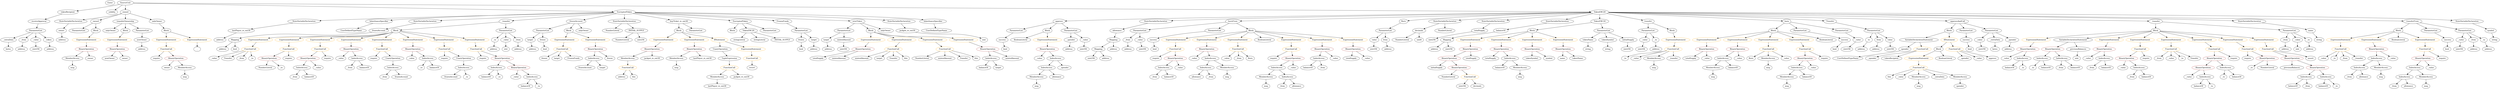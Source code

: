 strict digraph {
	graph [bb="0,0,16316,684"];
	node [label="\N"];
	Enter	[height=0.5,
		pos="741.56,666",
		width=0.83628];
	StateVariableDeclaration_Unnamed_9	[color=black,
		height=0.5,
		label=StateVariableDeclaration,
		pos="1830.6,522",
		width=2.8184];
	VariableDeclaration_lastPlayer_re_ent30	[color=black,
		height=0.5,
		label=lastPlayer_re_ent30,
		pos="1566.6,450",
		width=2.3055];
	StateVariableDeclaration_Unnamed_9 -> VariableDeclaration_lastPlayer_re_ent30	[pos="e,1617.6,464.54 1775.9,506.5 1733,495.13 1673.3,479.3 1628.6,467.46"];
	ExpressionStatement_Unnamed_43	[color=orange,
		height=0.5,
		label=ExpressionStatement,
		pos="5629.6,378",
		width=2.458];
	BinaryOperation_Unnamed_38	[color=brown,
		height=0.5,
		label=BinaryOperation,
		pos="5583.6,306",
		width=1.9867];
	ExpressionStatement_Unnamed_43 -> BinaryOperation_Unnamed_38	[pos="e,5594.8,324.1 5618.2,359.7 5613,351.81 5606.8,342.3 5601,333.55"];
	Identifier__from_13	[color=black,
		height=0.5,
		label=_from,
		pos="1883.6,90",
		width=0.93331];
	IndexAccess_Unnamed_11	[color=black,
		height=0.5,
		label=IndexAccess,
		pos="15707,90",
		width=1.6402];
	Identifier__from_5	[color=black,
		height=0.5,
		label=_from,
		pos="15635,18",
		width=0.93331];
	IndexAccess_Unnamed_11 -> Identifier__from_5	[pos="e,15650,34.038 15690,72.411 15680,63.314 15668,51.898 15658,41.958"];
	Identifier_allowance	[color=black,
		height=0.5,
		label=allowance,
		pos="15734,18",
		width=1.3076];
	IndexAccess_Unnamed_11 -> Identifier_allowance	[pos="e,15727,36.104 15713,71.697 15716,64.152 15720,55.119 15723,46.68"];
	Identifier_freeze_1	[color=black,
		height=0.5,
		label=freeze,
		pos="3486.6,234",
		width=0.90558];
	ParameterList_Unnamed_16	[color=black,
		height=0.5,
		label=ParameterList,
		pos="7397.6,450",
		width=1.7095];
	Parameter__from_3	[color=black,
		height=0.5,
		label=_from,
		pos="7311.6,378",
		width=0.93331];
	ParameterList_Unnamed_16 -> Parameter__from_3	[pos="e,7329.4,393.48 7377.6,432.76 7365.9,423.21 7350.9,411.01 7338.2,400.64"];
	Parameter__value_7	[color=black,
		height=0.5,
		label=_value,
		pos="7397.6,378",
		width=0.96103];
	ParameterList_Unnamed_16 -> Parameter__value_7	[pos="e,7397.6,396.1 7397.6,431.7 7397.6,424.41 7397.6,415.73 7397.6,407.54"];
	IndexAccess_Unnamed_19	[color=black,
		height=0.5,
		label=IndexAccess,
		pos="8275.6,162",
		width=1.6402];
	MemberAccess_Unnamed_12	[color=black,
		height=0.5,
		label=MemberAccess,
		pos="8202.6,90",
		width=1.9174];
	IndexAccess_Unnamed_19 -> MemberAccess_Unnamed_12	[pos="e,8220,107.71 8258.3,144.41 8249.2,135.76 8238,125 8228,115.42"];
	IndexAccess_Unnamed_20	[color=black,
		height=0.5,
		label=IndexAccess,
		pos="8348.6,90",
		width=1.6402];
	IndexAccess_Unnamed_19 -> IndexAccess_Unnamed_20	[pos="e,8331.4,107.47 8292.9,144.41 8302,135.69 8313.3,124.85 8323.3,115.21"];
	VariableDeclaration_balanceOf	[color=black,
		height=0.5,
		label=balanceOf,
		pos="9721.6,450",
		width=1.3491];
	Mapping_Unnamed	[color=black,
		height=0.5,
		label=Mapping,
		pos="9374.6,378",
		width=1.2105];
	VariableDeclaration_balanceOf -> Mapping_Unnamed	[pos="e,9407.4,390.29 9676.6,442.78 9618.6,434.33 9514.8,417.74 9427.6,396 9424.6,395.26 9421.5,394.44 9418.5,393.57"];
	VariableDeclaration_spender	[color=black,
		height=0.5,
		label=spender,
		pos="12367,306",
		width=1.1135];
	UserDefinedTypeName_Unnamed	[color=black,
		height=0.5,
		label=UserDefinedTypeName,
		pos="11994,234",
		width=2.7214];
	VariableDeclaration_spender -> UserDefinedTypeName_Unnamed	[pos="e,12066,246.52 12336,293.66 12330,291.58 12324,289.57 12318,288 12306,285.05 12169,263.03 12077,248.32"];
	Identifier__to_13	[color=black,
		height=0.5,
		label=_to,
		pos="2741.6,162",
		width=0.75];
	BinaryOperation_Unnamed_36	[color=brown,
		height=0.5,
		label=BinaryOperation,
		pos="4206.6,306",
		width=1.9867];
	MemberAccess_Unnamed_16	[color=black,
		height=0.5,
		label=MemberAccess,
		pos="4044.6,234",
		width=1.9174];
	BinaryOperation_Unnamed_36 -> MemberAccess_Unnamed_16	[pos="e,4079.3,249.99 4171.8,289.98 4147.8,279.6 4115.6,265.7 4089.6,254.47"];
	Identifier_jackpot_re_ent30_1	[color=black,
		height=0.5,
		label=jackpot_re_ent30,
		pos="4206.6,234",
		width=2.0838];
	BinaryOperation_Unnamed_36 -> Identifier_jackpot_re_ent30_1	[pos="e,4206.6,252.1 4206.6,287.7 4206.6,280.41 4206.6,271.73 4206.6,263.54"];
	ParameterList_Unnamed_22	[color=black,
		height=0.5,
		label=ParameterList,
		pos="5457.6,450",
		width=1.7095];
	Parameter_target	[color=black,
		height=0.5,
		label=target,
		pos="5342.6,378",
		width=0.864];
	ParameterList_Unnamed_22 -> Parameter_target	[pos="e,5363.3,391.62 5431.8,433.29 5414.3,422.68 5391.2,408.63 5372.9,397.48"];
	Parameter_mintedAmount	[color=black,
		height=0.5,
		label=mintedAmount,
		pos="5457.6,378",
		width=1.8204];
	ParameterList_Unnamed_22 -> Parameter_mintedAmount	[pos="e,5457.6,396.1 5457.6,431.7 5457.6,424.41 5457.6,415.73 5457.6,407.54"];
	ElementaryTypeName_uint256_6	[color=black,
		height=0.5,
		label=uint256,
		pos="10530,306",
		width=1.0442];
	Identifier_balanceOf_18	[color=black,
		height=0.5,
		label=balanceOf,
		pos="2835.6,162",
		width=1.3491];
	BinaryOperation_Unnamed_2	[color=brown,
		height=0.5,
		label=BinaryOperation,
		pos="779.56,306",
		width=1.9867];
	Identifier_newOwner	[color=black,
		height=0.5,
		label=newOwner,
		pos="755.56,234",
		width=1.4046];
	BinaryOperation_Unnamed_2 -> Identifier_newOwner	[pos="e,761.43,252.1 773.63,287.7 771.07,280.24 768.02,271.32 765.15,262.97"];
	Identifier_owner_2	[color=black,
		height=0.5,
		label=owner,
		pos="857.56,234",
		width=0.93331];
	BinaryOperation_Unnamed_2 -> Identifier_owner_2	[pos="e,840.81,250.04 798.05,288.41 808.29,279.22 821.16,267.67 832.32,257.66"];
	VariableDeclaration_owner	[color=black,
		height=0.5,
		label=owner,
		pos="413.56,450",
		width=0.93331];
	ElementaryTypeName_address	[color=black,
		height=0.5,
		label=address,
		pos="421.56,378",
		width=1.0996];
	VariableDeclaration_owner -> ElementaryTypeName_address	[pos="e,419.61,396.1 415.54,431.7 416.38,424.41 417.37,415.73 418.3,407.54"];
	Identifier_this	[color=black,
		height=0.5,
		label=this,
		pos="12255,90",
		width=0.75];
	Identifier_msg_7	[color=black,
		height=0.5,
		label=msg,
		pos="12457,18",
		width=0.75];
	ElementaryTypeName_uint256_15	[color=black,
		height=0.5,
		label=uint256,
		pos="5456.6,306",
		width=1.0442];
	ElementaryTypeName_uint256_10	[color=black,
		height=0.5,
		label=uint256,
		pos="7016.6,306",
		width=1.0442];
	Identifier_balanceOf_15	[color=black,
		height=0.5,
		label=balanceOf,
		pos="3438.6,18",
		width=1.3491];
	Identifier_msg_2	[color=black,
		height=0.5,
		label=msg,
		pos="9841.6,90",
		width=0.75];
	ExpressionStatement_Unnamed_1	[color=orange,
		height=0.5,
		label=ExpressionStatement,
		pos="1093.6,378",
		width=2.458];
	FunctionCall_Unnamed	[color=orange,
		height=0.5,
		label=FunctionCall,
		pos="1093.6,306",
		width=1.6125];
	ExpressionStatement_Unnamed_1 -> FunctionCall_Unnamed	[pos="e,1093.6,324.1 1093.6,359.7 1093.6,352.41 1093.6,343.73 1093.6,335.54"];
	Identifier__value_1	[color=black,
		height=0.5,
		label=_value,
		pos="14285,90",
		width=0.96103];
	ElementaryTypeName_address_4	[color=black,
		height=0.5,
		label=address,
		pos="9286.6,306",
		width=1.0996];
	Mapping_Unnamed -> ElementaryTypeName_address_4	[pos="e,9305.4,322.01 9355,361.46 9343,351.91 9327.4,339.51 9314.2,328.96"];
	ElementaryTypeName_uint256_2	[color=black,
		height=0.5,
		label=uint256,
		pos="9381.6,306",
		width=1.0442];
	Mapping_Unnamed -> ElementaryTypeName_uint256_2	[pos="e,9379.9,324.1 9376.3,359.7 9377,352.41 9377.9,343.73 9378.7,335.54"];
	NumberLiteral_Unnamed_4	[color=black,
		height=0.5,
		label=NumberLiteral,
		pos="4018.6,378",
		width=1.765];
	Identifier__value_8	[color=black,
		height=0.5,
		label=_value,
		pos="15179,234",
		width=0.96103];
	ExpressionStatement_Unnamed_38	[color=orange,
		height=0.5,
		label=ExpressionStatement,
		pos="1685.6,378",
		width=2.458];
	FunctionCall_Unnamed_23	[color=orange,
		height=0.5,
		label=FunctionCall,
		pos="1620.6,306",
		width=1.6125];
	ExpressionStatement_Unnamed_38 -> FunctionCall_Unnamed_23	[pos="e,1636.2,323.79 1669.8,360.05 1662,351.63 1652.4,341.28 1643.7,331.97"];
	FunctionCall_Unnamed_9	[color=orange,
		height=0.5,
		label=FunctionCall,
		pos="15267,306",
		width=1.6125];
	FunctionCall_Unnamed_9 -> Identifier__value_8	[pos="e,15197,249.72 15246,288.76 15234,279.27 15219,267.17 15206,256.85"];
	Identifier__to_8	[color=black,
		height=0.5,
		label=_to,
		pos="15259,234",
		width=0.75];
	FunctionCall_Unnamed_9 -> Identifier__to_8	[pos="e,15261,252.1 15265,287.7 15264,280.41 15263,271.73 15262,263.54"];
	Identifier__from_7	[color=black,
		height=0.5,
		label=_from,
		pos="15338,234",
		width=0.93331];
	FunctionCall_Unnamed_9 -> Identifier__from_7	[pos="e,15322,250.04 15283,288.41 15293,279.31 15304,267.9 15314,257.96"];
	Identifier__transfer_1	[color=black,
		height=0.5,
		label=_transfer,
		pos="15433,234",
		width=1.2105];
	FunctionCall_Unnamed_9 -> Identifier__transfer_1	[pos="e,15403,247.56 15300,291 15326,279.75 15364,263.91 15392,251.94"];
	VariableDeclaration_to	[color=black,
		height=0.5,
		label=to,
		pos="12102,378",
		width=0.75];
	ElementaryTypeName_address_8	[color=black,
		height=0.5,
		label=address,
		pos="12079,306",
		width=1.0996];
	VariableDeclaration_to -> ElementaryTypeName_address_8	[pos="e,12084,324.28 12096,360.05 12094,352.52 12091,343.44 12088,334.94"];
	Identifier__from_1	[color=black,
		height=0.5,
		label=_from,
		pos="13424,162",
		width=0.93331];
	ParameterList_Unnamed_3	[color=black,
		height=0.5,
		label=ParameterList,
		pos="12170,450",
		width=1.7095];
	ParameterList_Unnamed_3 -> VariableDeclaration_to	[pos="e,12116,393.57 12153,432.41 12144,423.19 12133,411.58 12123,401.54"];
	VariableDeclaration_from	[color=black,
		height=0.5,
		label=from,
		pos="12176,378",
		width=0.7947];
	ParameterList_Unnamed_3 -> VariableDeclaration_from	[pos="e,12174,396.1 12171,431.7 12172,424.41 12172,415.73 12173,407.54"];
	VariableDeclaration_value	[color=black,
		height=0.5,
		label=value,
		pos="12262,378",
		width=0.82242];
	ParameterList_Unnamed_3 -> VariableDeclaration_value	[pos="e,12244,392.56 12191,432.76 12204,422.85 12221,410.09 12235,399.49"];
	Mapping_Unnamed_2	[color=black,
		height=0.5,
		label=Mapping,
		pos="7115.6,306",
		width=1.2105];
	ElementaryTypeName_uint256_3	[color=black,
		height=0.5,
		label=uint256,
		pos="7067.6,234",
		width=1.0442];
	Mapping_Unnamed_2 -> ElementaryTypeName_uint256_3	[pos="e,7078.9,251.47 7104.2,288.41 7098.6,280.22 7091.7,270.14 7085.4,260.95"];
	ElementaryTypeName_address_6	[color=black,
		height=0.5,
		label=address,
		pos="7162.6,234",
		width=1.0996];
	Mapping_Unnamed_2 -> ElementaryTypeName_address_6	[pos="e,7151.5,251.47 7126.7,288.41 7132.2,280.22 7139,270.14 7145.1,260.95"];
	Identifier__to	[color=black,
		height=0.5,
		label=_to,
		pos="14703,162",
		width=0.75];
	Identifier__value_3	[color=black,
		height=0.5,
		label=_value,
		pos="13041,234",
		width=0.96103];
	Identifier__from_3	[color=black,
		height=0.5,
		label=_from,
		pos="14084,234",
		width=0.93331];
	ElementaryTypeName_address_14	[color=black,
		height=0.5,
		label=address,
		pos="16227,306",
		width=1.0996];
	ParameterList_Unnamed_23	[color=black,
		height=0.5,
		label=ParameterList,
		pos="3514.6,450",
		width=1.7095];
	Parameter_target_1	[color=black,
		height=0.5,
		label=target,
		pos="3432.6,378",
		width=0.864];
	ParameterList_Unnamed_23 -> Parameter_target_1	[pos="e,3449.5,393.48 3495.5,432.76 3484.5,423.3 3470.3,411.24 3458.3,400.94"];
	Parameter_freeze	[color=black,
		height=0.5,
		label=freeze,
		pos="3514.6,378",
		width=0.90558];
	ParameterList_Unnamed_23 -> Parameter_freeze	[pos="e,3514.6,396.1 3514.6,431.7 3514.6,424.41 3514.6,415.73 3514.6,407.54"];
	ElementaryTypeName_uint256_1	[color=black,
		height=0.5,
		label=uint256,
		pos="9275.6,378",
		width=1.0442];
	VariableDeclaration_decimals	[color=black,
		height=0.5,
		label=decimals,
		pos="9191.6,450",
		width=1.1967];
	NumberLiteral_Unnamed	[color=black,
		height=0.5,
		label=NumberLiteral,
		pos="9081.6,378",
		width=1.765];
	VariableDeclaration_decimals -> NumberLiteral_Unnamed	[pos="e,9106.5,394.87 9168.5,434.33 9153.3,424.67 9133.2,411.87 9116.1,401"];
	ElementaryTypeName_uint8	[color=black,
		height=0.5,
		label=uint8,
		pos="9191.6,378",
		width=0.7947];
	VariableDeclaration_decimals -> ElementaryTypeName_uint8	[pos="e,9191.6,396.1 9191.6,431.7 9191.6,424.41 9191.6,415.73 9191.6,407.54"];
	MemberAccess_Unnamed_6	[color=black,
		height=0.5,
		label=MemberAccess,
		pos="6719.6,90",
		width=1.9174];
	Identifier_msg_6	[color=black,
		height=0.5,
		label=msg,
		pos="6719.6,18",
		width=0.75];
	MemberAccess_Unnamed_6 -> Identifier_msg_6	[pos="e,6719.6,36.104 6719.6,71.697 6719.6,64.407 6719.6,55.726 6719.6,47.536"];
	Identifier_balanceOf_9	[color=black,
		height=0.5,
		label=balanceOf,
		pos="15214,18",
		width=1.3491];
	Identifier_balanceOf_7	[color=black,
		height=0.5,
		label=balanceOf,
		pos="13060,162",
		width=1.3491];
	Identifier_previousBalances	[color=black,
		height=0.5,
		label=previousBalances,
		pos="14970,162",
		width=2.0976];
	BinaryOperation_Unnamed_20	[color=brown,
		height=0.5,
		label=BinaryOperation,
		pos="6781.6,306",
		width=1.9867];
	Identifier__value_9	[color=black,
		height=0.5,
		label=_value,
		pos="6735.6,234",
		width=0.96103];
	BinaryOperation_Unnamed_20 -> Identifier__value_9	[pos="e,6746.3,251.31 6770.4,288.05 6765,279.85 6758.5,269.83 6752.5,260.71"];
	IndexAccess_Unnamed_14	[color=black,
		height=0.5,
		label=IndexAccess,
		pos="6847.6,234",
		width=1.6402];
	BinaryOperation_Unnamed_20 -> IndexAccess_Unnamed_14	[pos="e,6831.7,251.79 6797.5,288.05 6805.5,279.63 6815.2,269.28 6824,259.97"];
	IndexAccess_Unnamed_8	[color=black,
		height=0.5,
		label=IndexAccess,
		pos="15087,90",
		width=1.6402];
	Identifier_balanceOf_8	[color=black,
		height=0.5,
		label=balanceOf,
		pos="14996,18",
		width=1.3491];
	IndexAccess_Unnamed_8 -> Identifier_balanceOf_8	[pos="e,15016,34.666 15065,72.765 15053,63.445 15038,51.605 15025,41.41"];
	Identifier__from_4	[color=black,
		height=0.5,
		label=_from,
		pos="15096,18",
		width=0.93331];
	IndexAccess_Unnamed_8 -> Identifier__from_4	[pos="e,15093,36.104 15089,71.697 15090,64.322 15091,55.524 15092,47.25"];
	Identifier_require_10	[color=black,
		height=0.5,
		label=require,
		pos="3149.6,234",
		width=1.0026];
	MemberAccess_Unnamed_14	[color=black,
		height=0.5,
		label=MemberAccess,
		pos="4632.6,90",
		width=1.9174];
	Identifier_lastPlayer_re_ent30	[color=black,
		height=0.5,
		label=lastPlayer_re_ent30,
		pos="4632.6,18",
		width=2.3055];
	MemberAccess_Unnamed_14 -> Identifier_lastPlayer_re_ent30	[pos="e,4632.6,36.104 4632.6,71.697 4632.6,64.407 4632.6,55.726 4632.6,47.536"];
	Block_Unnamed_8	[color=black,
		height=0.5,
		label=Block,
		pos="12673,450",
		width=0.90558];
	VariableDeclarationStatement_Unnamed_1	[color=black,
		height=0.5,
		label=VariableDeclarationStatement,
		pos="12483,378",
		width=3.3174];
	Block_Unnamed_8 -> VariableDeclarationStatement_Unnamed_1	[pos="e,12526,395.1 12646,439.27 12618,428.92 12573,412.26 12537,399.07"];
	IfStatement_Unnamed	[color=orange,
		height=0.5,
		label=IfStatement,
		pos="12673,378",
		width=1.4739];
	Block_Unnamed_8 -> IfStatement_Unnamed	[pos="e,12673,396.1 12673,431.7 12673,424.41 12673,415.73 12673,407.54"];
	ExpressionStatement_Unnamed_12	[color=orange,
		height=0.5,
		label=ExpressionStatement,
		pos="13278,378",
		width=2.458];
	BinaryOperation_Unnamed_15	[color=brown,
		height=0.5,
		label=BinaryOperation,
		pos="13205,306",
		width=1.9867];
	ExpressionStatement_Unnamed_12 -> BinaryOperation_Unnamed_15	[pos="e,13222,323.79 13260,360.05 13251,351.54 13240,341.07 13230,331.68"];
	Parameter__extraData	[color=black,
		height=0.5,
		label=_extraData,
		pos="50.565,378",
		width=1.4046];
	ElementaryTypeName_bytes	[color=black,
		height=0.5,
		label=bytes,
		pos="50.565,306",
		width=0.85014];
	Parameter__extraData -> ElementaryTypeName_bytes	[pos="e,50.565,324.1 50.565,359.7 50.565,352.41 50.565,343.73 50.565,335.54"];
	ElementaryTypeName_uint	[color=black,
		height=0.5,
		label=uint,
		pos="14973,306",
		width=0.75];
	IndexAccess_Unnamed_21	[color=black,
		height=0.5,
		label=IndexAccess,
		pos="8527.6,234",
		width=1.6402];
	Identifier_balanceOf_13	[color=black,
		height=0.5,
		label=balanceOf,
		pos="8518.6,162",
		width=1.3491];
	IndexAccess_Unnamed_21 -> Identifier_balanceOf_13	[pos="e,8520.8,180.1 8525.3,215.7 8524.4,208.32 8523.3,199.52 8522.2,191.25"];
	Identifier__from_10	[color=black,
		height=0.5,
		label=_from,
		pos="8618.6,162",
		width=0.93331];
	IndexAccess_Unnamed_21 -> Identifier__from_10	[pos="e,8600,177.25 8548.7,216.76 8561.3,207.05 8577.5,194.6 8591.1,184.13"];
	VariableDeclarationStatement_Unnamed	[color=black,
		height=0.5,
		label=VariableDeclarationStatement,
		pos="13531,378",
		width=3.3174];
	BinaryOperation_Unnamed_13	[color=brown,
		height=0.5,
		label=BinaryOperation,
		pos="13366,306",
		width=1.9867];
	VariableDeclarationStatement_Unnamed -> BinaryOperation_Unnamed_13	[pos="e,13401,322 13492,360.59 13468,350.37 13437,337.17 13411,326.43"];
	VariableDeclaration_previousBalances	[color=black,
		height=0.5,
		label=previousBalances,
		pos="13531,306",
		width=2.0976];
	VariableDeclarationStatement_Unnamed -> VariableDeclaration_previousBalances	[pos="e,13531,324.1 13531,359.7 13531,352.41 13531,343.73 13531,335.54"];
	Block_Unnamed_6	[color=black,
		height=0.5,
		label=Block,
		pos="15633,450",
		width=0.90558];
	ExpressionStatement_Unnamed_18	[color=orange,
		height=0.5,
		label=ExpressionStatement,
		pos="15267,378",
		width=2.458];
	Block_Unnamed_6 -> ExpressionStatement_Unnamed_18	[pos="e,15329,391.01 15602,443.15 15545,432.23 15421,408.46 15340,393.12"];
	ExpressionStatement_Unnamed_17	[color=orange,
		height=0.5,
		label=ExpressionStatement,
		pos="15462,378",
		width=2.458];
	Block_Unnamed_6 -> ExpressionStatement_Unnamed_17	[pos="e,15500,394.62 15607,438.52 15581,428.07 15542,411.76 15510,398.85"];
	BooleanLiteral_Unnamed	[color=black,
		height=0.5,
		label=BooleanLiteral,
		pos="15633,378",
		width=1.7788];
	Block_Unnamed_6 -> BooleanLiteral_Unnamed	[pos="e,15633,396.1 15633,431.7 15633,424.41 15633,415.73 15633,407.54"];
	ExpressionStatement_Unnamed_16	[color=orange,
		height=0.5,
		label=ExpressionStatement,
		pos="15804,378",
		width=2.458];
	Block_Unnamed_6 -> ExpressionStatement_Unnamed_16	[pos="e,15765,394.62 15658,438.52 15684,428.07 15724,411.76 15755,398.85"];
	MemberAccess_Unnamed_9	[color=black,
		height=0.5,
		label=MemberAccess,
		pos="11592,90",
		width=1.9174];
	Identifier_msg_8	[color=black,
		height=0.5,
		label=msg,
		pos="11592,18",
		width=0.75];
	MemberAccess_Unnamed_9 -> Identifier_msg_8	[pos="e,11592,36.104 11592,71.697 11592,64.407 11592,55.726 11592,47.536"];
	NumberLiteral_Unnamed_5	[color=black,
		height=0.5,
		label=NumberLiteral,
		pos="3942.6,450",
		width=1.765];
	Identifier_require_11	[color=black,
		height=0.5,
		label=require,
		pos="2429.6,234",
		width=1.0026];
	Identifier__from_8	[color=black,
		height=0.5,
		label=_from,
		pos="7470.6,90",
		width=0.93331];
	ElementaryTypeName_address_22	[color=black,
		height=0.5,
		label=address,
		pos="1434.6,378",
		width=1.0996];
	VariableDeclaration_lastPlayer_re_ent30 -> ElementaryTypeName_address_22	[pos="e,1459.4,392.17 1536.3,432.94 1516.4,422.37 1490.2,408.51 1469.4,397.49"];
	IndexAccess_Unnamed_31	[color=black,
		height=0.5,
		label=IndexAccess,
		pos="6427.6,234",
		width=1.6402];
	Identifier_balanceOf_19	[color=black,
		height=0.5,
		label=balanceOf,
		pos="6378.6,162",
		width=1.3491];
	IndexAccess_Unnamed_31 -> Identifier_balanceOf_19	[pos="e,6390.3,179.79 6415.7,216.05 6410,207.97 6403.1,198.12 6396.8,189.11"];
	Identifier_target	[color=black,
		height=0.5,
		label=target,
		pos="6476.6,162",
		width=0.864];
	IndexAccess_Unnamed_31 -> Identifier_target	[pos="e,6465.5,178.83 6439.4,216.05 6445.3,207.65 6452.5,197.32 6459,188.02"];
	NumberLiteral_Unnamed_1	[color=black,
		height=0.5,
		label=NumberLiteral,
		pos="9323.6,450",
		width=1.765];
	Identifier__to_2	[color=black,
		height=0.5,
		label=_to,
		pos="14512,90",
		width=0.75];
	IndexAccess_Unnamed_7	[color=black,
		height=0.5,
		label=IndexAccess,
		pos="13153,234",
		width=1.6402];
	IndexAccess_Unnamed_7 -> Identifier_balanceOf_7	[pos="e,13080,178.67 13131,216.76 13119,207.45 13103,195.61 13089,185.41"];
	Identifier__to_4	[color=black,
		height=0.5,
		label=_to,
		pos="13154,162",
		width=0.75];
	IndexAccess_Unnamed_7 -> Identifier__to_4	[pos="e,13153,180.1 13153,215.7 13153,208.41 13153,199.73 13153,191.54"];
	VariableDeclaration_jackpot_re_ent30	[color=black,
		height=0.5,
		label=jackpot_re_ent30,
		pos="5876.6,450",
		width=2.0838];
	ElementaryTypeName_uint_3	[color=black,
		height=0.5,
		label=uint,
		pos="6347.6,378",
		width=0.75];
	VariableDeclaration_jackpot_re_ent30 -> ElementaryTypeName_uint_3	[pos="e,6327.1,390.13 5930.7,437.25 5940.6,435.32 5950.9,433.48 5960.6,432 6115.6,408.42 6160.5,438.08 6311.6,396 6313.2,395.55 6314.8,\
395.03 6316.5,394.46"];
	NumberLiteral_Unnamed_7	[color=black,
		height=0.5,
		label=NumberLiteral,
		pos="5963.6,234",
		width=1.765];
	VariableDeclaration_INITIAL_SUPPLY	[color=black,
		height=0.5,
		label=INITIAL_SUPPLY,
		pos="4108.6,450",
		width=2.3333];
	VariableDeclaration_INITIAL_SUPPLY -> NumberLiteral_Unnamed_4	[pos="e,4039.4,395.23 4087.2,432.41 4075.6,423.37 4061,412.03 4048.3,402.13"];
	ElementaryTypeName_uint256_14	[color=black,
		height=0.5,
		label=uint256,
		pos="4137.6,378",
		width=1.0442];
	VariableDeclaration_INITIAL_SUPPLY -> ElementaryTypeName_uint256_14	[pos="e,4130.5,396.1 4115.7,431.7 4118.9,424.15 4122.6,415.12 4126.1,406.68"];
	MemberAccess_Unnamed_10	[color=black,
		height=0.5,
		label=MemberAccess,
		pos="11093,162",
		width=1.9174];
	Identifier_msg_9	[color=black,
		height=0.5,
		label=msg,
		pos="11093,90",
		width=0.75];
	MemberAccess_Unnamed_10 -> Identifier_msg_9	[pos="e,11093,108.1 11093,143.7 11093,136.41 11093,127.73 11093,119.54"];
	VariableDeclaration_frozen	[color=black,
		height=0.5,
		label=frozen,
		pos="5179.6,378",
		width=0.94717];
	ElementaryTypeName_bool_6	[color=black,
		height=0.5,
		label=bool,
		pos="5177.6,306",
		width=0.76697];
	VariableDeclaration_frozen -> ElementaryTypeName_bool_6	[pos="e,5178.1,324.1 5179.1,359.7 5178.9,352.41 5178.6,343.73 5178.4,335.54"];
	BinaryOperation_Unnamed_30	[color=brown,
		height=0.5,
		label=BinaryOperation,
		pos="1989.6,234",
		width=1.9867];
	IndexAccess_Unnamed_24	[color=black,
		height=0.5,
		label=IndexAccess,
		pos="1933.6,162",
		width=1.6402];
	BinaryOperation_Unnamed_30 -> IndexAccess_Unnamed_24	[pos="e,1947,179.79 1976,216.05 1969.4,207.8 1961.3,197.7 1954,188.54"];
	Identifier__value_22	[color=black,
		height=0.5,
		label=_value,
		pos="2045.6,162",
		width=0.96103];
	BinaryOperation_Unnamed_30 -> Identifier__value_22	[pos="e,2032.9,178.83 2003.1,216.05 2009.9,207.56 2018.3,197.11 2025.8,187.73"];
	BinaryOperation_Unnamed_18	[color=brown,
		height=0.5,
		label=BinaryOperation,
		pos="15797,234",
		width=1.9867];
	IndexAccess_Unnamed_10	[color=black,
		height=0.5,
		label=IndexAccess,
		pos="15776,162",
		width=1.6402];
	BinaryOperation_Unnamed_18 -> IndexAccess_Unnamed_10	[pos="e,15781,180.1 15791,215.7 15789,208.24 15786,199.32 15784,190.97"];
	Identifier__value_6	[color=black,
		height=0.5,
		label=_value,
		pos="15888,162",
		width=0.96103];
	BinaryOperation_Unnamed_18 -> Identifier__value_6	[pos="e,15869,177.57 15818,216.41 15831,206.82 15846,194.65 15860,184.35"];
	Identifier_totalSupply_4	[color=black,
		height=0.5,
		label=totalSupply,
		pos="5275.6,234",
		width=1.4739];
	BinaryOperation_Unnamed_38 -> Identifier_totalSupply_4	[pos="e,5315.5,246.3 5530.3,293.68 5463.7,279.51 5356.1,256.53 5337.6,252 5334,251.12 5330.3,250.19 5326.6,249.23"];
	Identifier_mintedAmount_1	[color=black,
		height=0.5,
		label=mintedAmount,
		pos="5412.6,234",
		width=1.8204];
	BinaryOperation_Unnamed_38 -> Identifier_mintedAmount_1	[pos="e,5447.9,249.46 5547.3,290.15 5521.3,279.51 5486.1,265.1 5458.2,253.68"];
	NumberLiteral_Unnamed_3	[color=black,
		height=0.5,
		label=NumberLiteral,
		pos="14812,162",
		width=1.765];
	Block_Unnamed_3	[color=black,
		height=0.5,
		label=Block,
		pos="9914.6,450",
		width=0.90558];
	ExpressionStatement_Unnamed_4	[color=orange,
		height=0.5,
		label=ExpressionStatement,
		pos="9524.6,378",
		width=2.458];
	Block_Unnamed_3 -> ExpressionStatement_Unnamed_4	[pos="e,9589.3,390.61 9883.6,443.45 9822.9,432.56 9686.7,408.1 9600.6,392.64"];
	ExpressionStatement_Unnamed_5	[color=orange,
		height=0.5,
		label=ExpressionStatement,
		pos="9719.6,378",
		width=2.458];
	Block_Unnamed_3 -> ExpressionStatement_Unnamed_5	[pos="e,9762,394.24 9887.9,439.41 9858.3,428.81 9810,411.47 9772.7,398.08"];
	ExpressionStatement_Unnamed_7	[color=orange,
		height=0.5,
		label=ExpressionStatement,
		pos="9914.6,378",
		width=2.458];
	Block_Unnamed_3 -> ExpressionStatement_Unnamed_7	[pos="e,9914.6,396.1 9914.6,431.7 9914.6,424.41 9914.6,415.73 9914.6,407.54"];
	ExpressionStatement_Unnamed_6	[color=orange,
		height=0.5,
		label=ExpressionStatement,
		pos="10110,378",
		width=2.458];
	Block_Unnamed_3 -> ExpressionStatement_Unnamed_6	[pos="e,10067,394.24 9941.3,439.41 9970.8,428.81 10019,411.47 10056,398.08"];
	BinaryOperation_Unnamed_16	[color=brown,
		height=0.5,
		label=BinaryOperation,
		pos="14972,234",
		width=1.9867];
	BinaryOperation_Unnamed_16 -> Identifier_previousBalances	[pos="e,14970,180.1 14971,215.7 14971,208.41 14971,199.73 14970,191.54"];
	BinaryOperation_Unnamed_17	[color=brown,
		height=0.5,
		label=BinaryOperation,
		pos="15135,162",
		width=1.9867];
	BinaryOperation_Unnamed_16 -> BinaryOperation_Unnamed_17	[pos="e,15099,178.11 15007,217.98 15031,207.64 15063,193.79 15089,182.58"];
	FunctionCall_Unnamed_21	[color=orange,
		height=0.5,
		label=FunctionCall,
		pos="2465.6,306",
		width=1.6125];
	FunctionCall_Unnamed_21 -> Identifier_require_11	[pos="e,2438.2,251.79 2456.9,288.05 2452.8,280.23 2447.9,270.75 2443.4,261.98"];
	UnaryOperation_Unnamed	[color=black,
		height=0.5,
		label=UnaryOperation,
		pos="2553.6,234",
		width=1.9452];
	FunctionCall_Unnamed_21 -> UnaryOperation_Unnamed	[pos="e,2532.7,251.63 2486,288.76 2497.3,279.79 2511.5,268.49 2523.9,258.56"];
	Parameter_tokenName	[color=black,
		height=0.5,
		label=tokenName,
		pos="10269,378",
		width=1.46];
	ElementaryTypeName_string_2	[color=black,
		height=0.5,
		label=string,
		pos="10269,306",
		width=0.864];
	Parameter_tokenName -> ElementaryTypeName_string_2	[pos="e,10269,324.1 10269,359.7 10269,352.41 10269,343.73 10269,335.54"];
	ExpressionStatement_Unnamed_23	[color=orange,
		height=0.5,
		label=ExpressionStatement,
		pos="11051,378",
		width=2.458];
	BinaryOperation_Unnamed_23	[color=brown,
		height=0.5,
		label=BinaryOperation,
		pos="11049,306",
		width=1.9867];
	ExpressionStatement_Unnamed_23 -> BinaryOperation_Unnamed_23	[pos="e,11049,324.1 11050,359.7 11050,352.41 11050,343.73 11049,335.54"];
	Identifier_totalSupply_2	[color=black,
		height=0.5,
		label=totalSupply,
		pos="10943,234",
		width=1.4739];
	BinaryOperation_Unnamed_23 -> Identifier_totalSupply_2	[pos="e,10966,250.43 11024,288.76 11009,279.2 10991,266.98 10975,256.61"];
	Identifier__value_14	[color=black,
		height=0.5,
		label=_value,
		pos="11049,234",
		width=0.96103];
	BinaryOperation_Unnamed_23 -> Identifier__value_14	[pos="e,11049,252.1 11049,287.7 11049,280.41 11049,271.73 11049,263.54"];
	Identifier__from_15	[color=black,
		height=0.5,
		label=_from,
		pos="2266.6,162",
		width=0.93331];
	Identifier_balanceOf_12	[color=black,
		height=0.5,
		label=balanceOf,
		pos="7570.6,90",
		width=1.3491];
	InheritanceSpecifier_Unnamed_1	[color=black,
		height=0.5,
		label=InheritanceSpecifier,
		pos="2440.6,522",
		width=2.3333];
	UserDefinedTypeName_Unnamed_2	[color=black,
		height=0.5,
		label=UserDefinedTypeName,
		pos="2257.6,450",
		width=2.7214];
	InheritanceSpecifier_Unnamed_1 -> UserDefinedTypeName_Unnamed_2	[pos="e,2298.8,466.77 2400.9,505.81 2374,495.53 2338.2,481.86 2309.2,470.74"];
	Identifier_require	[color=black,
		height=0.5,
		label=require,
		pos="1043.6,234",
		width=1.0026];
	Identifier_mintedAmount_2	[color=black,
		height=0.5,
		label=mintedAmount,
		pos="6110.6,234",
		width=1.8204];
	ModifierInvocation_onlyOwner	[color=black,
		height=0.5,
		label=onlyOwner,
		pos="740.56,450",
		width=1.4323];
	ElementaryTypeName_address_21	[color=black,
		height=0.5,
		label=address,
		pos="3178.6,306",
		width=1.0996];
	ElementaryTypeName_address_11	[color=black,
		height=0.5,
		label=address,
		pos="15058,306",
		width=1.0996];
	ParameterList_Unnamed_18	[color=black,
		height=0.5,
		label=ParameterList,
		pos="5179.6,450",
		width=1.7095];
	ParameterList_Unnamed_18 -> VariableDeclaration_frozen	[pos="e,5179.6,396.1 5179.6,431.7 5179.6,424.41 5179.6,415.73 5179.6,407.54"];
	VariableDeclaration_target	[color=black,
		height=0.5,
		label=target,
		pos="5262.6,378",
		width=0.864];
	ParameterList_Unnamed_18 -> VariableDeclaration_target	[pos="e,5245.4,393.48 5198.8,432.76 5210.1,423.21 5224.6,411.01 5236.9,400.64"];
	Identifier__value_26	[color=black,
		height=0.5,
		label=_value,
		pos="1352.6,234",
		width=0.96103];
	ElementaryTypeName_address_10	[color=black,
		height=0.5,
		label=address,
		pos="14888,306",
		width=1.0996];
	ParameterList_Unnamed_11	[color=black,
		height=0.5,
		label=ParameterList,
		pos="6578.6,450",
		width=1.7095];
	Parameter_success_1	[color=black,
		height=0.5,
		label=success,
		pos="6488.6,378",
		width=1.1135];
	ParameterList_Unnamed_11 -> Parameter_success_1	[pos="e,6508.1,394.19 6557.7,432.76 6545.5,423.31 6530.1,411.27 6516.8,400.98"];
	IndexAccess_Unnamed_9	[color=black,
		height=0.5,
		label=IndexAccess,
		pos="15223,90",
		width=1.6402];
	IndexAccess_Unnamed_9 -> Identifier_balanceOf_9	[pos="e,15216,36.104 15220,71.697 15219,64.322 15218,55.524 15217,47.25"];
	Identifier__to_6	[color=black,
		height=0.5,
		label=_to,
		pos="15308,18",
		width=0.75];
	IndexAccess_Unnamed_9 -> Identifier__to_6	[pos="e,15291,32.559 15242,72.765 15254,62.95 15270,50.34 15282,39.799"];
	FunctionDefinition_approve	[color=black,
		height=0.5,
		label=approve,
		pos="6857.6,522",
		width=1.1412];
	FunctionDefinition_approve -> ParameterList_Unnamed_11	[pos="e,6623.9,462.36 6822.5,512.21 6775.3,500.36 6690.8,479.16 6634.7,465.08"];
	Block_Unnamed_7	[color=black,
		height=0.5,
		label=Block,
		pos="6781.6,450",
		width=0.90558];
	FunctionDefinition_approve -> Block_Unnamed_7	[pos="e,6797.9,466.01 6840.7,505.46 6830.5,496.09 6817.4,483.99 6806.1,473.57"];
	ParameterList_Unnamed_10	[color=black,
		height=0.5,
		label=ParameterList,
		pos="6933.6,450",
		width=1.7095];
	FunctionDefinition_approve -> ParameterList_Unnamed_10	[pos="e,6915.7,467.47 6874.4,505.46 6884.1,496.57 6896.4,485.21 6907.3,475.16"];
	BinaryOperation_Unnamed_3	[color=brown,
		height=0.5,
		label=BinaryOperation,
		pos="9519.6,306",
		width=1.9867];
	BinaryOperation_Unnamed_4	[color=brown,
		height=0.5,
		label=BinaryOperation,
		pos="9376.6,234",
		width=1.9867];
	BinaryOperation_Unnamed_3 -> BinaryOperation_Unnamed_4	[pos="e,9408.2,250.49 9487.8,289.46 9467.4,279.45 9440.5,266.32 9418.4,255.46"];
	Identifier_totalSupply	[color=black,
		height=0.5,
		label=totalSupply,
		pos="9519.6,234",
		width=1.4739];
	BinaryOperation_Unnamed_3 -> Identifier_totalSupply	[pos="e,9519.6,252.1 9519.6,287.7 9519.6,280.41 9519.6,271.73 9519.6,263.54"];
	ElementaryTypeName_uint256_7	[color=black,
		height=0.5,
		label=uint256,
		pos="9457.6,18",
		width=1.0442];
	Parameter_success_3	[color=black,
		height=0.5,
		label=success,
		pos="11929,378",
		width=1.1135];
	ElementaryTypeName_bool_3	[color=black,
		height=0.5,
		label=bool,
		pos="11901,306",
		width=0.76697];
	Parameter_success_3 -> ElementaryTypeName_bool_3	[pos="e,11907,323.79 11922,360.05 11919,352.32 11915,342.96 11911,334.27"];
	VariableDeclaration_frozenAccount	[color=black,
		height=0.5,
		label=frozenAccount,
		pos="2439.6,450",
		width=1.8343];
	Mapping_Unnamed_3	[color=black,
		height=0.5,
		label=Mapping,
		pos="1535.6,378",
		width=1.2105];
	VariableDeclaration_frozenAccount -> Mapping_Unnamed_3	[pos="e,1567.5,390.72 2392.6,437.02 2383.4,435.04 2373.7,433.24 2364.6,432 2022.4,385.66 1928.3,457.26 1588.6,396 1585.2,395.39 1581.8,\
394.63 1578.3,393.77"];
	Identifier_revert	[color=black,
		height=0.5,
		label=revert,
		pos="4863.6,162",
		width=0.87786];
	Identifier_allowance_2	[color=black,
		height=0.5,
		label=allowance,
		pos="6853.6,90",
		width=1.3076];
	FunctionCall_Unnamed_15	[color=orange,
		height=0.5,
		label=FunctionCall,
		pos="7626.6,306",
		width=1.6125];
	Identifier_require_6	[color=black,
		height=0.5,
		label=require,
		pos="7500.6,234",
		width=1.0026];
	FunctionCall_Unnamed_15 -> Identifier_require_6	[pos="e,7524,248.04 7599.2,289.81 7580,279.15 7554.3,264.83 7533.9,253.5"];
	BinaryOperation_Unnamed_24	[color=brown,
		height=0.5,
		label=BinaryOperation,
		pos="7626.6,234",
		width=1.9867];
	FunctionCall_Unnamed_15 -> BinaryOperation_Unnamed_24	[pos="e,7626.6,252.1 7626.6,287.7 7626.6,280.41 7626.6,271.73 7626.6,263.54"];
	ExpressionStatement_Unnamed_45	[color=orange,
		height=0.5,
		label=ExpressionStatement,
		pos="5824.6,378",
		width=2.458];
	FunctionCall_Unnamed_28	[color=orange,
		height=0.5,
		label=FunctionCall,
		pos="5767.6,306",
		width=1.6125];
	ExpressionStatement_Unnamed_45 -> FunctionCall_Unnamed_28	[pos="e,5781.2,323.79 5810.8,360.05 5804,351.8 5795.8,341.7 5788.4,332.54"];
	FunctionCall_Unnamed_23 -> Identifier__value_26	[pos="e,1378.9,245.87 1577,293.79 1569.2,291.83 1561.1,289.83 1553.6,288 1484,271.2 1465,272.95 1396.6,252 1394.3,251.31 1392,250.55 1389.7,\
249.76"];
	Identifier_Transfer_1	[color=black,
		height=0.5,
		label=Transfer,
		pos="1447.6,234",
		width=1.1689];
	FunctionCall_Unnamed_23 -> Identifier_Transfer_1	[pos="e,1477.3,247.05 1586.4,291.17 1558.1,279.71 1517.7,263.39 1487.8,251.3"];
	Identifier__from_16	[color=black,
		height=0.5,
		label=_from,
		pos="1541.6,234",
		width=0.93331];
	FunctionCall_Unnamed_23 -> Identifier__from_16	[pos="e,1558.4,249.95 1602.2,288.76 1591.7,279.43 1578.3,267.57 1566.8,257.36"];
	Identifier__to_14	[color=black,
		height=0.5,
		label=_to,
		pos="1620.6,234",
		width=0.75];
	FunctionCall_Unnamed_23 -> Identifier__to_14	[pos="e,1620.6,252.1 1620.6,287.7 1620.6,280.41 1620.6,271.73 1620.6,263.54"];
	FunctionCall_Unnamed_14	[color=orange,
		height=0.5,
		label=FunctionCall,
		pos="11455,306",
		width=1.6125];
	Identifier_Burn	[color=black,
		height=0.5,
		label=Burn,
		pos="11354,234",
		width=0.7947];
	FunctionCall_Unnamed_14 -> Identifier_Burn	[pos="e,11372,248.01 11432,289.12 11417,278.83 11397,265.36 11382,254.43"];
	MemberAccess_Unnamed_11	[color=black,
		height=0.5,
		label=MemberAccess,
		pos="11470,234",
		width=1.9174];
	FunctionCall_Unnamed_14 -> MemberAccess_Unnamed_11	[pos="e,11466,252.1 11458,287.7 11460,280.32 11462,271.52 11464,263.25"];
	Identifier__value_15	[color=black,
		height=0.5,
		label=_value,
		pos="11592,234",
		width=0.96103];
	FunctionCall_Unnamed_14 -> Identifier__value_15	[pos="e,11568,247.26 11484,290.15 11505,279.14 11535,264.08 11557,252.48"];
	ElementaryTypeName_address_25	[color=black,
		height=0.5,
		label=address,
		pos="3445.6,306",
		width=1.0996];
	Block_Unnamed_12	[color=black,
		height=0.5,
		label=Block,
		pos="4711.6,450",
		width=0.90558];
	FunctionCall_Unnamed_27	[color=orange,
		height=0.5,
		label=FunctionCall,
		pos="6110.6,306",
		width=1.6125];
	FunctionCall_Unnamed_27 -> NumberLiteral_Unnamed_7	[pos="e,5995.1,250.02 6079.7,290.33 6058.1,280.02 6028.9,266.13 6005.2,254.84"];
	FunctionCall_Unnamed_27 -> Identifier_mintedAmount_2	[pos="e,6110.6,252.1 6110.6,287.7 6110.6,280.41 6110.6,271.73 6110.6,263.54"];
	Identifier_Transfer_2	[color=black,
		height=0.5,
		label=Transfer,
		pos="6236.6,234",
		width=1.1689];
	FunctionCall_Unnamed_27 -> Identifier_Transfer_2	[pos="e,6211.8,248.74 6137.9,289.81 6156.6,279.4 6181.7,265.51 6201.8,254.31"];
	Identifier_this_2	[color=black,
		height=0.5,
		label=this,
		pos="6323.6,234",
		width=0.75];
	FunctionCall_Unnamed_27 -> Identifier_this_2	[pos="e,6302.5,245.61 6154.5,293.83 6190.7,284.15 6243.1,269.05 6287.6,252 6289.1,251.41 6290.7,250.79 6292.2,250.14"];
	BinaryOperation_Unnamed_27	[color=brown,
		height=0.5,
		label=BinaryOperation,
		pos="7832.6,306",
		width=1.9867];
	Identifier__value_19	[color=black,
		height=0.5,
		label=_value,
		pos="7750.6,234",
		width=0.96103];
	BinaryOperation_Unnamed_27 -> Identifier__value_19	[pos="e,7767.9,249.8 7813.1,288.41 7802.2,279.07 7788.4,267.28 7776.5,257.15"];
	IndexAccess_Unnamed_22	[color=black,
		height=0.5,
		label=IndexAccess,
		pos="7862.6,234",
		width=1.6402];
	BinaryOperation_Unnamed_27 -> IndexAccess_Unnamed_22	[pos="e,7855.2,252.1 7840,287.7 7843.2,280.15 7847.1,271.12 7850.7,262.68"];
	ElementaryTypeName_address_18	[color=black,
		height=0.5,
		label=address,
		pos="1431.6,306",
		width=1.0996];
	IndexAccess_Unnamed_12	[color=black,
		height=0.5,
		label=IndexAccess,
		pos="15554,234",
		width=1.6402];
	IndexAccess_Unnamed_13	[color=black,
		height=0.5,
		label=IndexAccess,
		pos="15436,162",
		width=1.6402];
	IndexAccess_Unnamed_12 -> IndexAccess_Unnamed_13	[pos="e,15462,178.49 15527,217.46 15511,207.72 15490,195.03 15472,184.35"];
	MemberAccess_Unnamed_5	[color=black,
		height=0.5,
		label=MemberAccess,
		pos="15582,162",
		width=1.9174];
	IndexAccess_Unnamed_12 -> MemberAccess_Unnamed_5	[pos="e,15575,180.1 15560,215.7 15564,208.15 15567,199.12 15570,190.68"];
	ParameterList_Unnamed_7	[color=black,
		height=0.5,
		label=ParameterList,
		pos="10668,450",
		width=1.7095];
	Parameter__value_2	[color=black,
		height=0.5,
		label=_value,
		pos="10643,378",
		width=0.96103];
	ParameterList_Unnamed_7 -> Parameter__value_2	[pos="e,10649,396.1 10661,431.7 10659,424.15 10655,415.12 10652,406.68"];
	Parameter__to_1	[color=black,
		height=0.5,
		label=_to,
		pos="10723,378",
		width=0.75];
	ParameterList_Unnamed_7 -> Parameter__to_1	[pos="e,10710,394.36 10681,432.05 10688,423.44 10696,412.81 10703,403.33"];
	ParameterList_Unnamed_5	[color=black,
		height=0.5,
		label=ParameterList,
		pos="10334,450",
		width=1.7095];
	ParameterList_Unnamed_5 -> Parameter_tokenName	[pos="e,10284,395.47 10318,432.41 10310,423.87 10300,413.28 10292,403.79"];
	Parameter_tokenSymbol	[color=black,
		height=0.5,
		label=tokenSymbol,
		pos="10400,378",
		width=1.6679];
	ParameterList_Unnamed_5 -> Parameter_tokenSymbol	[pos="e,10384,395.47 10349,432.41 10357,423.87 10367,413.28 10376,403.79"];
	Parameter_initialSupply	[color=black,
		height=0.5,
		label=initialSupply,
		pos="10534,378",
		width=1.5571];
	ParameterList_Unnamed_5 -> Parameter_initialSupply	[pos="e,10497,391.93 10372,435.67 10404,424.27 10451,407.82 10486,395.58"];
	IndexAccess_Unnamed_18	[color=black,
		height=0.5,
		label=IndexAccess,
		pos="7539.6,162",
		width=1.6402];
	IndexAccess_Unnamed_18 -> Identifier__from_8	[pos="e,7485.9,106.51 7523.2,144.41 7514.5,135.53 7503.5,124.44 7493.9,114.67"];
	IndexAccess_Unnamed_18 -> Identifier_balanceOf_12	[pos="e,7563,108.1 7547.2,143.7 7550.6,136.07 7554.7,126.92 7558.4,118.4"];
	BinaryOperation_Unnamed_8	[color=brown,
		height=0.5,
		label=BinaryOperation,
		pos="9914.6,306",
		width=1.9867];
	Identifier_tokenSymbol	[color=black,
		height=0.5,
		label=tokenSymbol,
		pos="9910.6,234",
		width=1.6679];
	BinaryOperation_Unnamed_8 -> Identifier_tokenSymbol	[pos="e,9911.5,252.1 9913.6,287.7 9913.2,280.41 9912.7,271.73 9912.2,263.54"];
	Identifier_symbol	[color=black,
		height=0.5,
		label=symbol,
		pos="10027,234",
		width=1.0581];
	BinaryOperation_Unnamed_8 -> Identifier_symbol	[pos="e,10004,249.02 9940.5,288.76 9956.6,278.7 9977.4,265.71 9994.5,255.01"];
	Identifier__value_7	[color=black,
		height=0.5,
		label=_value,
		pos="15666,234",
		width=0.96103];
	VariableDeclarationStatement_Unnamed_1 -> VariableDeclaration_spender	[pos="e,12390,320.97 12454,360.05 12438,350.04 12417,337.32 12399,326.84"];
	FunctionCall_Unnamed_10	[color=orange,
		height=0.5,
		label=FunctionCall,
		pos="12483,306",
		width=1.6125];
	VariableDeclarationStatement_Unnamed_1 -> FunctionCall_Unnamed_10	[pos="e,12483,324.1 12483,359.7 12483,352.41 12483,343.73 12483,335.54"];
	ElementaryTypeName_address_7	[color=black,
		height=0.5,
		label=address,
		pos="12176,306",
		width=1.0996];
	VariableDeclaration_from -> ElementaryTypeName_address_7	[pos="e,12176,324.1 12176,359.7 12176,352.41 12176,343.73 12176,335.54"];
	Block_Unnamed_15	[color=black,
		height=0.5,
		label=Block,
		pos="5629.6,450",
		width=0.90558];
	Block_Unnamed_15 -> ExpressionStatement_Unnamed_43	[pos="e,5629.6,396.1 5629.6,431.7 5629.6,424.41 5629.6,415.73 5629.6,407.54"];
	Block_Unnamed_15 -> ExpressionStatement_Unnamed_45	[pos="e,5779.2,393.81 5654.6,438.32 5659.9,436.17 5665.4,433.97 5670.6,432 5702.7,419.83 5739,407.27 5768.3,397.44"];
	ExpressionStatement_Unnamed_44	[color=orange,
		height=0.5,
		label=ExpressionStatement,
		pos="6019.6,378",
		width=2.458];
	Block_Unnamed_15 -> ExpressionStatement_Unnamed_44	[pos="e,5954.5,390.56 5653.9,437.73 5659.3,435.57 5665.1,433.51 5670.6,432 5779.2,402.18 5810.3,413.63 5921.6,396 5928.6,394.88 5936,393.67 \
5943.4,392.44"];
	ExpressionStatement_Unnamed_42	[color=orange,
		height=0.5,
		label=ExpressionStatement,
		pos="6214.6,378",
		width=2.458];
	Block_Unnamed_15 -> ExpressionStatement_Unnamed_42	[pos="e,6150.9,390.91 5653.9,437.47 5659.3,435.32 5665,433.34 5670.6,432 5863.9,385.35 5919.3,421.02 6116.6,396 6124,395.05 6131.8,393.93 \
6139.6,392.73"];
	Identifier__value_24	[color=black,
		height=0.5,
		label=_value,
		pos="2204.6,234",
		width=0.96103];
	ElementaryTypeName_string_3	[color=black,
		height=0.5,
		label=string,
		pos="10400,306",
		width=0.864];
	ElementaryTypeName_address_1	[color=black,
		height=0.5,
		label=address,
		pos="936.56,306",
		width=1.0996];
	Identifier__to_7	[color=black,
		height=0.5,
		label=_to,
		pos="10495,234",
		width=0.75];
	ExpressionStatement_Unnamed_25	[color=orange,
		height=0.5,
		label=ExpressionStatement,
		pos="7637.6,378",
		width=2.458];
	ExpressionStatement_Unnamed_25 -> FunctionCall_Unnamed_15	[pos="e,7629.3,324.1 7634.8,359.7 7633.7,352.32 7632.3,343.52 7631,335.25"];
	Identifier_require_1	[color=black,
		height=0.5,
		label=require,
		pos="14685,234",
		width=1.0026];
	ContractDefinition_tokenRecipient	[color=black,
		height=0.5,
		label=tokenRecipient,
		pos="461.56,594",
		width=1.8343];
	FunctionDefinition_receiveApproval	[color=black,
		height=0.5,
		label=receiveApproval,
		pos="246.56,522",
		width=1.9867];
	ContractDefinition_tokenRecipient -> FunctionDefinition_receiveApproval	[pos="e,289.1,536.85 420.37,579.59 386.07,568.42 337.01,552.45 299.76,540.32"];
	NumberLiteral_Unnamed_2	[color=black,
		height=0.5,
		label=NumberLiteral,
		pos="9367.6,90",
		width=1.765];
	ExpressionStatement_Unnamed_28	[color=orange,
		height=0.5,
		label=ExpressionStatement,
		pos="7832.6,378",
		width=2.458];
	ExpressionStatement_Unnamed_28 -> BinaryOperation_Unnamed_27	[pos="e,7832.6,324.1 7832.6,359.7 7832.6,352.41 7832.6,343.73 7832.6,335.54"];
	Identifier_balanceOf_16	[color=black,
		height=0.5,
		label=balanceOf,
		pos="3165.6,90",
		width=1.3491];
	Identifier_target_3	[color=black,
		height=0.5,
		label=target,
		pos="3568.6,234",
		width=0.864];
	BinaryOperation_Unnamed_12	[color=brown,
		height=0.5,
		label=BinaryOperation,
		pos="14385,162",
		width=1.9867];
	BinaryOperation_Unnamed_12 -> Identifier__value_1	[pos="e,14304,104.95 14361,144.59 14347,134.71 14329,122.05 14314,111.51"];
	IndexAccess_Unnamed_2	[color=black,
		height=0.5,
		label=IndexAccess,
		pos="14397,90",
		width=1.6402];
	BinaryOperation_Unnamed_12 -> IndexAccess_Unnamed_2	[pos="e,14394,108.1 14388,143.7 14389,136.32 14390,127.52 14392,119.25"];
	StateVariableDeclaration_Unnamed_6	[color=black,
		height=0.5,
		label=StateVariableDeclaration,
		pos="7306.6,522",
		width=2.8184];
	VariableDeclaration_allowance	[color=black,
		height=0.5,
		label=allowance,
		pos="7243.6,450",
		width=1.3076];
	StateVariableDeclaration_Unnamed_6 -> VariableDeclaration_allowance	[pos="e,7258.2,467.31 7291.3,504.05 7283.7,495.59 7274.3,485.19 7265.9,475.84"];
	BinaryOperation_Unnamed_21	[color=brown,
		height=0.5,
		label=BinaryOperation,
		pos="11716,234",
		width=1.9867];
	IndexAccess_Unnamed_16	[color=black,
		height=0.5,
		label=IndexAccess,
		pos="11660,162",
		width=1.6402];
	BinaryOperation_Unnamed_21 -> IndexAccess_Unnamed_16	[pos="e,11673,179.79 11702,216.05 11695,207.8 11687,197.7 11680,188.54"];
	Identifier__value_12	[color=black,
		height=0.5,
		label=_value,
		pos="11772,162",
		width=0.96103];
	BinaryOperation_Unnamed_21 -> Identifier__value_12	[pos="e,11759,178.83 11729,216.05 11736,207.56 11744,197.11 11752,187.73"];
	ElementaryTypeName_uint_1	[color=black,
		height=0.5,
		label=uint,
		pos="13529,234",
		width=0.75];
	ElementaryTypeName_string_1	[color=black,
		height=0.5,
		label=string,
		pos="16285,378",
		width=0.864];
	BinaryOperation_Unnamed_9	[color=brown,
		height=0.5,
		label=BinaryOperation,
		pos="14811,234",
		width=1.9867];
	BinaryOperation_Unnamed_9 -> Identifier__to	[pos="e,14721,175.21 14786,216.76 14769,206.16 14748,192.3 14731,181.31"];
	BinaryOperation_Unnamed_9 -> NumberLiteral_Unnamed_3	[pos="e,14811,180.1 14811,215.7 14811,208.41 14811,199.73 14811,191.54"];
	Identifier__spender_2	[color=black,
		height=0.5,
		label=_spender,
		pos="12755,234",
		width=1.2521];
	Parameter_target_1 -> ElementaryTypeName_address_25	[pos="e,3442.4,324.1 3435.8,359.7 3437.1,352.32 3438.8,343.52 3440.3,335.25"];
	SourceUnit_Unnamed	[color=black,
		height=0.5,
		label=SourceUnit,
		pos="842.56,666",
		width=1.46];
	SourceUnit_Unnamed -> ContractDefinition_tokenRecipient	[pos="e,519.83,602.84 803.36,653.59 795.83,651.59 787.98,649.63 780.56,648 695.34,629.29 596.02,613.76 531.13,604.45"];
	PragmaDirective_solidity	[color=black,
		height=0.5,
		label=solidity,
		pos="751.56,594",
		width=1.0442];
	SourceUnit_Unnamed -> PragmaDirective_solidity	[pos="e,770.89,609.86 821.92,649.12 809.47,639.55 793.46,627.23 779.85,616.76"];
	ContractDefinition_owned	[color=black,
		height=0.5,
		label=owned,
		pos="842.56,594",
		width=0.98875];
	SourceUnit_Unnamed -> ContractDefinition_owned	[pos="e,842.56,612.1 842.56,647.7 842.56,640.41 842.56,631.73 842.56,623.54"];
	ContractDefinition_EncryptedToken	[color=black,
		height=0.5,
		label=EncryptedToken,
		pos="3974.6,594",
		width=2.0283];
	SourceUnit_Unnamed -> ContractDefinition_EncryptedToken	[pos="e,3902.1,596.62 894.96,663.83 1261,655.65 3434.6,607.07 3890.7,596.88"];
	ContractDefinition_TokenERC20	[color=black,
		height=0.5,
		label=TokenERC20,
		pos="10133,594",
		width=1.7234];
	SourceUnit_Unnamed -> ContractDefinition_TokenERC20	[pos="e,10070,595.47 895.38,664.6 1604.3,659.26 9225.4,601.84 10059,595.56"];
	Identifier__from	[color=black,
		height=0.5,
		label=_from,
		pos="13910,90",
		width=0.93331];
	Parameter__to_3	[color=black,
		height=0.5,
		label=_to,
		pos="3183.6,378",
		width=0.75];
	Parameter__to_3 -> ElementaryTypeName_address_21	[pos="e,3179.8,324.1 3182.3,359.7 3181.8,352.41 3181.2,343.73 3180.6,335.54"];
	Identifier__value	[color=black,
		height=0.5,
		label=_value,
		pos="13848,162",
		width=0.96103];
	Identifier_require_9	[color=black,
		height=0.5,
		label=require,
		pos="2115.6,234",
		width=1.0026];
	VariableDeclaration_totalSupply	[color=black,
		height=0.5,
		label=totalSupply,
		pos="9515.6,450",
		width=1.4739];
	VariableDeclaration_totalSupply -> ElementaryTypeName_uint256_1	[pos="e,9304.1,390 9473.6,438.67 9434.1,428.68 9373.4,412.63 9321.6,396 9319.3,395.29 9317.1,394.54 9314.8,393.76"];
	IndexAccess_Unnamed_1	[color=black,
		height=0.5,
		label=IndexAccess,
		pos="13960,162",
		width=1.6402];
	IndexAccess_Unnamed_1 -> Identifier__from	[pos="e,13921,107.31 13947,144.05 13942,135.77 13934,125.62 13928,116.42"];
	Identifier_balanceOf_1	[color=black,
		height=0.5,
		label=balanceOf,
		pos="14010,90",
		width=1.3491];
	IndexAccess_Unnamed_1 -> Identifier_balanceOf_1	[pos="e,13998,107.79 13972,144.05 13977,135.97 13984,126.12 13991,117.11"];
	BinaryOperation_Unnamed_29	[color=brown,
		height=0.5,
		label=BinaryOperation,
		pos="1737.6,234",
		width=1.9867];
	NumberLiteral_Unnamed_6	[color=black,
		height=0.5,
		label=NumberLiteral,
		pos="1646.6,162",
		width=1.765];
	BinaryOperation_Unnamed_29 -> NumberLiteral_Unnamed_6	[pos="e,1667.7,179.23 1716,216.41 1704.2,207.37 1689.5,196.03 1676.6,186.13"];
	Identifier__to_9	[color=black,
		height=0.5,
		label=_to,
		pos="1755.6,162",
		width=0.75];
	BinaryOperation_Unnamed_29 -> Identifier__to_9	[pos="e,1751.2,180.1 1742,215.7 1743.9,208.32 1746.2,199.52 1748.3,191.25"];
	Parameter__value_6	[color=black,
		height=0.5,
		label=_value,
		pos="12022,378",
		width=0.96103];
	ElementaryTypeName_uint256_12	[color=black,
		height=0.5,
		label=uint256,
		pos="11984,306",
		width=1.0442];
	Parameter__value_6 -> ElementaryTypeName_uint256_12	[pos="e,11993,323.47 12013,360.41 12008,352.39 12003,342.57 11998,333.54"];
	ExpressionStatement_Unnamed_31	[color=orange,
		height=0.5,
		label=ExpressionStatement,
		pos="1880.6,378",
		width=2.458];
	FunctionCall_Unnamed_18	[color=orange,
		height=0.5,
		label=FunctionCall,
		pos="1863.6,306",
		width=1.6125];
	ExpressionStatement_Unnamed_31 -> FunctionCall_Unnamed_18	[pos="e,1867.7,324.1 1876.4,359.7 1874.6,352.32 1872.4,343.52 1870.4,335.25"];
	ElementaryTypeName_address_19	[color=black,
		height=0.5,
		label=address,
		pos="5262.6,306",
		width=1.0996];
	VariableDeclaration_target -> ElementaryTypeName_address_19	[pos="e,5262.6,324.1 5262.6,359.7 5262.6,352.41 5262.6,343.73 5262.6,335.54"];
	ElementaryTypeName_address_23	[color=black,
		height=0.5,
		label=address,
		pos="4001.6,90",
		width=1.0996];
	FunctionCall_Unnamed_26	[color=orange,
		height=0.5,
		label=FunctionCall,
		pos="4044.6,162",
		width=1.6125];
	FunctionCall_Unnamed_26 -> ElementaryTypeName_address_23	[pos="e,4011.9,107.79 4034.2,144.05 4029.2,136.06 4023.3,126.33 4017.8,117.4"];
	Identifier_this_1	[color=black,
		height=0.5,
		label=this,
		pos="4086.6,90",
		width=0.75];
	FunctionCall_Unnamed_26 -> Identifier_this_1	[pos="e,4077.1,106.83 4054.7,144.05 4059.7,135.82 4065.7,125.76 4071.2,116.61"];
	FunctionCall_Unnamed_16	[color=orange,
		height=0.5,
		label=FunctionCall,
		pos="8369.6,306",
		width=1.6125];
	Identifier_require_7	[color=black,
		height=0.5,
		label=require,
		pos="8249.6,234",
		width=1.0026];
	FunctionCall_Unnamed_16 -> Identifier_require_7	[pos="e,8272.2,248.21 8343.2,289.64 8325.2,279.13 8301.2,265.13 8282,253.94"];
	BinaryOperation_Unnamed_25	[color=brown,
		height=0.5,
		label=BinaryOperation,
		pos="8375.6,234",
		width=1.9867];
	FunctionCall_Unnamed_16 -> BinaryOperation_Unnamed_25	[pos="e,8374.1,252.1 8371,287.7 8371.7,280.41 8372.4,271.73 8373.1,263.54"];
	Identifier__value_2	[color=black,
		height=0.5,
		label=_value,
		pos="13609,234",
		width=0.96103];
	ParameterList_Unnamed_17	[color=black,
		height=0.5,
		label=ParameterList,
		pos="7726.6,450",
		width=1.7095];
	Parameter_success_4	[color=black,
		height=0.5,
		label=success,
		pos="7490.6,378",
		width=1.1135];
	ParameterList_Unnamed_17 -> Parameter_success_4	[pos="e,7521.7,389.85 7682.4,437.09 7644.6,426.73 7588.8,411.06 7540.6,396 7537.9,395.16 7535.1,394.28 7532.4,393.38"];
	MemberAccess_Unnamed_15	[color=black,
		height=0.5,
		label=MemberAccess,
		pos="4368.6,234",
		width=1.9174];
	Identifier_msg_13	[color=black,
		height=0.5,
		label=msg,
		pos="4368.6,162",
		width=0.75];
	MemberAccess_Unnamed_15 -> Identifier_msg_13	[pos="e,4368.6,180.1 4368.6,215.7 4368.6,208.41 4368.6,199.73 4368.6,191.54"];
	Parameter__value_3	[color=black,
		height=0.5,
		label=_value,
		pos="16044,378",
		width=0.96103];
	ElementaryTypeName_uint256_9	[color=black,
		height=0.5,
		label=uint256,
		pos="16035,306",
		width=1.0442];
	Parameter__value_3 -> ElementaryTypeName_uint256_9	[pos="e,16037,324.1 16041,359.7 16040,352.32 16039,343.52 16038,335.25"];
	ExpressionStatement_Unnamed_22	[color=orange,
		height=0.5,
		label=ExpressionStatement,
		pos="11246,378",
		width=2.458];
	BinaryOperation_Unnamed_22	[color=brown,
		height=0.5,
		label=BinaryOperation,
		pos="11246,306",
		width=1.9867];
	ExpressionStatement_Unnamed_22 -> BinaryOperation_Unnamed_22	[pos="e,11246,324.1 11246,359.7 11246,352.41 11246,343.73 11246,335.54"];
	Identifier_balanceOf_14	[color=black,
		height=0.5,
		label=balanceOf,
		pos="1983.6,90",
		width=1.3491];
	Identifier__value_5	[color=black,
		height=0.5,
		label=_value,
		pos="10575,234",
		width=0.96103];
	Identifier__value_25	[color=black,
		height=0.5,
		label=_value,
		pos="2676.6,234",
		width=0.96103];
	ParameterList_Unnamed_13	[color=black,
		height=0.5,
		label=ParameterList,
		pos="12786,450",
		width=1.7095];
	Parameter_success_2	[color=black,
		height=0.5,
		label=success,
		pos="12786,378",
		width=1.1135];
	ParameterList_Unnamed_13 -> Parameter_success_2	[pos="e,12786,396.1 12786,431.7 12786,424.41 12786,415.73 12786,407.54"];
	StateVariableDeclaration_Unnamed_8	[color=black,
		height=0.5,
		label=StateVariableDeclaration,
		pos="3008.6,522",
		width=2.8184];
	StateVariableDeclaration_Unnamed_8 -> VariableDeclaration_frozenAccount	[pos="e,2487.4,462.72 2916.2,514.31 2816.6,506.35 2653.7,491.15 2514.6,468 2509.3,467.13 2503.9,466.12 2498.5,465.03"];
	IndexAccess_Unnamed_15	[color=black,
		height=0.5,
		label=IndexAccess,
		pos="6786.6,162",
		width=1.6402];
	IndexAccess_Unnamed_15 -> MemberAccess_Unnamed_6	[pos="e,6735.8,107.96 6770.7,144.41 6762.6,135.99 6752.7,125.58 6743.7,116.2"];
	IndexAccess_Unnamed_15 -> Identifier_allowance_2	[pos="e,6838.3,106.99 6802.4,144.41 6810.8,135.66 6821.3,124.75 6830.5,115.08"];
	FunctionCall_Unnamed_12	[color=orange,
		height=0.5,
		label=FunctionCall,
		pos="12457,162",
		width=1.6125];
	FunctionCall_Unnamed_12 -> Identifier_this	[pos="e,12276,101.54 12414,149.22 12381,139.35 12332,124.29 12291,108 12289,107.4 12287,106.76 12286,106.1"];
	Identifier__value_11	[color=black,
		height=0.5,
		label=_value,
		pos="12335,90",
		width=0.96103];
	FunctionCall_Unnamed_12 -> Identifier__value_11	[pos="e,12357,103.98 12430,145.64 12411,135.01 12387,120.82 12367,109.56"];
	MemberAccess_Unnamed_8	[color=black,
		height=0.5,
		label=MemberAccess,
		pos="12457,90",
		width=1.9174];
	FunctionCall_Unnamed_12 -> MemberAccess_Unnamed_8	[pos="e,12457,108.1 12457,143.7 12457,136.41 12457,127.73 12457,119.54"];
	Identifier__extraData	[color=black,
		height=0.5,
		label=_extraData,
		pos="12595,90",
		width=1.4046];
	FunctionCall_Unnamed_12 -> Identifier__extraData	[pos="e,12566,105.35 12486,146.15 12506,135.76 12534,121.77 12556,110.48"];
	MemberAccess_Unnamed_7	[color=black,
		height=0.5,
		label=MemberAccess,
		pos="12733,90",
		width=1.9174];
	FunctionCall_Unnamed_12 -> MemberAccess_Unnamed_7	[pos="e,12685,103.19 12501,149.83 12547,137.96 12622,119.14 12673,105.99"];
	StateVariableDeclaration_Unnamed	[color=black,
		height=0.5,
		label=StateVariableDeclaration,
		pos="468.56,522",
		width=2.8184];
	StateVariableDeclaration_Unnamed -> VariableDeclaration_owner	[pos="e,426.25,467.14 454.97,503.7 448.45,495.4 440.52,485.31 433.35,476.19"];
	Identifier_totalSupply_3	[color=black,
		height=0.5,
		label=totalSupply,
		pos="8756.6,234",
		width=1.4739];
	Identifier_balanceOf_10	[color=black,
		height=0.5,
		label=balanceOf,
		pos="11728,90",
		width=1.3491];
	BinaryOperation_Unnamed_26	[color=brown,
		height=0.5,
		label=BinaryOperation,
		pos="8564.6,306",
		width=1.9867];
	BinaryOperation_Unnamed_26 -> IndexAccess_Unnamed_21	[pos="e,8536.6,252.1 8555.4,287.7 8551.3,279.98 8546.4,270.71 8541.9,262.11"];
	Identifier__value_18	[color=black,
		height=0.5,
		label=_value,
		pos="8639.6,234",
		width=0.96103];
	BinaryOperation_Unnamed_26 -> Identifier__value_18	[pos="e,8623.2,250.27 8582.3,288.41 8592.1,279.29 8604.4,267.83 8615.1,257.87"];
	MemberAccess_Unnamed	[color=black,
		height=0.5,
		label=MemberAccess,
		pos="486.56,234",
		width=1.9174];
	Identifier_msg	[color=black,
		height=0.5,
		label=msg,
		pos="486.56,162",
		width=0.75];
	MemberAccess_Unnamed -> Identifier_msg	[pos="e,486.56,180.1 486.56,215.7 486.56,208.41 486.56,199.73 486.56,191.54"];
	Parameter_tokenSymbol -> ElementaryTypeName_string_3	[pos="e,10400,324.1 10400,359.7 10400,352.41 10400,343.73 10400,335.54"];
	ExpressionStatement_Unnamed_32	[color=orange,
		height=0.5,
		label=ExpressionStatement,
		pos="2075.6,378",
		width=2.458];
	FunctionCall_Unnamed_19	[color=orange,
		height=0.5,
		label=FunctionCall,
		pos="2075.6,306",
		width=1.6125];
	ExpressionStatement_Unnamed_32 -> FunctionCall_Unnamed_19	[pos="e,2075.6,324.1 2075.6,359.7 2075.6,352.41 2075.6,343.73 2075.6,335.54"];
	FunctionDefinition__transfer_1	[color=black,
		height=0.5,
		label=_transfer,
		pos="3263.6,522",
		width=1.2105];
	Block_Unnamed_13	[color=black,
		height=0.5,
		label=Block,
		pos="2556.6,450",
		width=0.90558];
	FunctionDefinition__transfer_1 -> Block_Unnamed_13	[pos="e,2588.9,453.79 3222,515.88 3193.1,512.37 3153.5,507.69 3118.6,504 2925.6,483.59 2694.9,463.04 2600.3,454.78"];
	ParameterList_Unnamed_20	[color=black,
		height=0.5,
		label=ParameterList,
		pos="3263.6,450",
		width=1.7095];
	FunctionDefinition__transfer_1 -> ParameterList_Unnamed_20	[pos="e,3263.6,468.1 3263.6,503.7 3263.6,496.41 3263.6,487.73 3263.6,479.54"];
	FunctionCall_Unnamed_8	[color=orange,
		height=0.5,
		label=FunctionCall,
		pos="15804,306",
		width=1.6125];
	FunctionCall_Unnamed_8 -> BinaryOperation_Unnamed_18	[pos="e,15798,252.1 15802,287.7 15801,280.41 15800,271.73 15799,263.54"];
	Identifier_require_4	[color=black,
		height=0.5,
		label=require,
		pos="15923,234",
		width=1.0026];
	FunctionCall_Unnamed_8 -> Identifier_require_4	[pos="e,15900,248.44 15830,289.64 15847,279.2 15871,265.31 15890,254.15"];
	ExpressionStatement_Unnamed_15	[color=orange,
		height=0.5,
		label=ExpressionStatement,
		pos="10856,378",
		width=2.458];
	FunctionCall_Unnamed_7	[color=orange,
		height=0.5,
		label=FunctionCall,
		pos="10834,306",
		width=1.6125];
	ExpressionStatement_Unnamed_15 -> FunctionCall_Unnamed_7	[pos="e,10839,324.1 10850,359.7 10848,352.24 10845,343.32 10842,334.97"];
	ExpressionStatement_Unnamed_36	[color=orange,
		height=0.5,
		label=ExpressionStatement,
		pos="2270.6,378",
		width=2.458];
	BinaryOperation_Unnamed_33	[color=brown,
		height=0.5,
		label=BinaryOperation,
		pos="2270.6,306",
		width=1.9867];
	ExpressionStatement_Unnamed_36 -> BinaryOperation_Unnamed_33	[pos="e,2270.6,324.1 2270.6,359.7 2270.6,352.41 2270.6,343.73 2270.6,335.54"];
	Identifier__value_4	[color=black,
		height=0.5,
		label=_value,
		pos="14170,234",
		width=0.96103];
	ParameterList_Unnamed_9	[color=black,
		height=0.5,
		label=ParameterList,
		pos="15855,450",
		width=1.7095];
	Parameter_success	[color=black,
		height=0.5,
		label=success,
		pos="15951,378",
		width=1.1135];
	ParameterList_Unnamed_9 -> Parameter_success	[pos="e,15930,393.95 15877,432.76 15890,423.16 15907,410.87 15921,400.47"];
	Identifier_balanceOf_17	[color=black,
		height=0.5,
		label=balanceOf,
		pos="2366.6,162",
		width=1.3491];
	Parameter__value_5	[color=black,
		height=0.5,
		label=_value,
		pos="12882,378",
		width=0.96103];
	ElementaryTypeName_uint256_11	[color=black,
		height=0.5,
		label=uint256,
		pos="12899,306",
		width=1.0442];
	Parameter__value_5 -> ElementaryTypeName_uint256_11	[pos="e,12894,324.1 12886,359.7 12888,352.32 12890,343.52 12892,335.25"];
	Parameter__from_1	[color=black,
		height=0.5,
		label=_from,
		pos="14887,378",
		width=0.93331];
	Parameter__from_1 -> ElementaryTypeName_address_10	[pos="e,14887,324.1 14887,359.7 14887,352.41 14887,343.73 14887,335.54"];
	Identifier__to_11	[color=black,
		height=0.5,
		label=_to,
		pos="3259.6,90",
		width=0.75];
	FunctionDefinition_freezeAccount	[color=black,
		height=0.5,
		label=freezeAccount,
		pos="3752.6,522",
		width=1.7927];
	FunctionDefinition_freezeAccount -> ParameterList_Unnamed_23	[pos="e,3556.8,463.43 3709.2,508.24 3669.4,496.55 3610.5,479.2 3567.8,466.67"];
	Block_Unnamed_16	[color=black,
		height=0.5,
		label=Block,
		pos="3682.6,450",
		width=0.90558];
	FunctionDefinition_freezeAccount -> Block_Unnamed_16	[pos="e,3697.6,466.04 3736,504.41 3726.9,495.31 3715.5,483.9 3705.5,473.96"];
	ModifierInvocation_onlyOwner_2	[color=black,
		height=0.5,
		label=onlyOwner,
		pos="3784.6,450",
		width=1.4323];
	FunctionDefinition_freezeAccount -> ModifierInvocation_onlyOwner_2	[pos="e,3776.7,468.1 3760.5,503.7 3764,496.07 3768.1,486.92 3772,478.4"];
	VariableDeclaration_value_1	[color=black,
		height=0.5,
		label=value,
		pos="8895.6,378",
		width=0.82242];
	ElementaryTypeName_uint256_5	[color=black,
		height=0.5,
		label=uint256,
		pos="8891.6,306",
		width=1.0442];
	VariableDeclaration_value_1 -> ElementaryTypeName_uint256_5	[pos="e,8892.5,324.1 8894.6,359.7 8894.2,352.41 8893.7,343.73 8893.2,335.54"];
	Parameter__extraData_1	[color=black,
		height=0.5,
		label=_extraData,
		pos="12985,378",
		width=1.4046];
	ElementaryTypeName_bytes_1	[color=black,
		height=0.5,
		label=bytes,
		pos="12985,306",
		width=0.85014];
	Parameter__extraData_1 -> ElementaryTypeName_bytes_1	[pos="e,12985,324.1 12985,359.7 12985,352.41 12985,343.73 12985,335.54"];
	Identifier__spender_1	[color=black,
		height=0.5,
		label=_spender,
		pos="12155,234",
		width=1.2521];
	Mapping_Unnamed_1	[color=black,
		height=0.5,
		label=Mapping,
		pos="7216.6,378",
		width=1.2105];
	Mapping_Unnamed_1 -> Mapping_Unnamed_2	[pos="e,7137.3,322.07 7195.1,362.15 7181,352.38 7162.4,339.43 7146.6,328.54"];
	ElementaryTypeName_address_5	[color=black,
		height=0.5,
		label=address,
		pos="7216.6,306",
		width=1.0996];
	Mapping_Unnamed_1 -> ElementaryTypeName_address_5	[pos="e,7216.6,324.1 7216.6,359.7 7216.6,352.41 7216.6,343.73 7216.6,335.54"];
	Identifier_decimals	[color=black,
		height=0.5,
		label=decimals,
		pos="9556.6,18",
		width=1.1967];
	ExpressionStatement_Unnamed_11	[color=orange,
		height=0.5,
		label=ExpressionStatement,
		pos="13761,378",
		width=2.458];
	BinaryOperation_Unnamed_14	[color=brown,
		height=0.5,
		label=BinaryOperation,
		pos="13721,306",
		width=1.9867];
	ExpressionStatement_Unnamed_11 -> BinaryOperation_Unnamed_14	[pos="e,13730,324.1 13751,359.7 13746,351.9 13741,342.51 13736,333.83"];
	FunctionCall_Unnamed_2	[color=orange,
		height=0.5,
		label=FunctionCall,
		pos="14638,306",
		width=1.6125];
	FunctionCall_Unnamed_2 -> Identifier_require_1	[pos="e,14674,251.31 14649,288.05 14654,279.85 14661,269.83 14667,260.71"];
	FunctionCall_Unnamed_2 -> BinaryOperation_Unnamed_9	[pos="e,14774,249.89 14672,291.17 14698,280.56 14734,265.79 14763,254.06"];
	Identifier_mintedAmount_3	[color=black,
		height=0.5,
		label=mintedAmount,
		pos="5561.6,234",
		width=1.8204];
	Block_Unnamed_2	[color=black,
		height=0.5,
		label=Block,
		pos="842.56,450",
		width=0.90558];
	ExpressionStatement_Unnamed_3	[color=orange,
		height=0.5,
		label=ExpressionStatement,
		pos="779.56,378",
		width=2.458];
	Block_Unnamed_2 -> ExpressionStatement_Unnamed_3	[pos="e,794.83,395.96 828.58,433.46 820.92,424.95 811.24,414.19 802.5,404.48"];
	Identifier__to_5	[color=black,
		height=0.5,
		label=_to,
		pos="14250,234",
		width=0.75];
	Parameter__from	[color=black,
		height=0.5,
		label=_from,
		pos="152.56,378",
		width=0.93331];
	ElementaryTypeName_address_2	[color=black,
		height=0.5,
		label=address,
		pos="143.56,306",
		width=1.0996];
	Parameter__from -> ElementaryTypeName_address_2	[pos="e,145.76,324.1 150.34,359.7 149.39,352.32 148.26,343.52 147.2,335.25"];
	FunctionDefinition_burnFrom	[color=black,
		height=0.5,
		label=burnFrom,
		pos="7876.6,522",
		width=1.3353];
	FunctionDefinition_burnFrom -> ParameterList_Unnamed_16	[pos="e,7451.8,458.93 7832.4,514.54 7747.7,502.17 7562.3,475.08 7463.2,460.59"];
	FunctionDefinition_burnFrom -> ParameterList_Unnamed_17	[pos="e,7758.4,465.84 7847.3,507.34 7824.9,496.89 7793.7,482.35 7768.7,470.66"];
	Block_Unnamed_11	[color=black,
		height=0.5,
		label=Block,
		pos="8112.6,450",
		width=0.90558];
	FunctionDefinition_burnFrom -> Block_Unnamed_11	[pos="e,8084.4,459.34 7913.4,510.06 7957,497.15 8029,475.77 8073.5,462.59"];
	Identifier__from_9	[color=black,
		height=0.5,
		label=_from,
		pos="8314.6,18",
		width=0.93331];
	MemberAccess_Unnamed_4	[color=black,
		height=0.5,
		label=MemberAccess,
		pos="15853,90",
		width=1.9174];
	Identifier_msg_4	[color=black,
		height=0.5,
		label=msg,
		pos="15853,18",
		width=0.75];
	MemberAccess_Unnamed_4 -> Identifier_msg_4	[pos="e,15853,36.104 15853,71.697 15853,64.407 15853,55.726 15853,47.536"];
	StateVariableDeclaration_Unnamed_7	[color=black,
		height=0.5,
		label=StateVariableDeclaration,
		pos="3974.6,522",
		width=2.8184];
	StateVariableDeclaration_Unnamed_7 -> NumberLiteral_Unnamed_5	[pos="e,3950.4,468.1 3966.7,503.7 3963.2,496.07 3959,486.92 3955.1,478.4"];
	StateVariableDeclaration_Unnamed_7 -> VariableDeclaration_INITIAL_SUPPLY	[pos="e,4077.8,467.07 4006,504.59 4024.4,494.95 4047.9,482.67 4067.8,472.3"];
	ExpressionStatement_Unnamed_2	[color=orange,
		height=0.5,
		label=ExpressionStatement,
		pos="1288.6,378",
		width=2.458];
	Identifier__	[color=black,
		height=0.5,
		label=_,
		pos="1288.6,306",
		width=0.75];
	ExpressionStatement_Unnamed_2 -> Identifier__	[pos="e,1288.6,324.1 1288.6,359.7 1288.6,352.41 1288.6,343.73 1288.6,335.54"];
	ExpressionStatement_Unnamed_34	[color=orange,
		height=0.5,
		label=ExpressionStatement,
		pos="2465.6,378",
		width=2.458];
	ExpressionStatement_Unnamed_34 -> FunctionCall_Unnamed_21	[pos="e,2465.6,324.1 2465.6,359.7 2465.6,352.41 2465.6,343.73 2465.6,335.54"];
	Identifier__to_3	[color=black,
		height=0.5,
		label=_to,
		pos="13229,162",
		width=0.75];
	Identifier_msg_11	[color=black,
		height=0.5,
		label=msg,
		pos="8202.6,18",
		width=0.75];
	MemberAccess_Unnamed_12 -> Identifier_msg_11	[pos="e,8202.6,36.104 8202.6,71.697 8202.6,64.407 8202.6,55.726 8202.6,47.536"];
	Block_Unnamed_10	[color=black,
		height=0.5,
		label=Block,
		pos="11510,450",
		width=0.90558];
	Block_Unnamed_10 -> ExpressionStatement_Unnamed_23	[pos="e,11116,390.53 11478,444.67 11415,435.95 11270,415.48 11149,396 11141,394.87 11134,393.65 11127,392.42"];
	Block_Unnamed_10 -> ExpressionStatement_Unnamed_22	[pos="e,11298,392.91 11481,441.31 11440,430.43 11363,410.26 11309,395.81"];
	ExpressionStatement_Unnamed_24	[color=orange,
		height=0.5,
		label=ExpressionStatement,
		pos="11441,378",
		width=2.458];
	Block_Unnamed_10 -> ExpressionStatement_Unnamed_24	[pos="e,11457,396.13 11495,433.81 11486,425.14 11475,414.05 11465,404.12"];
	ExpressionStatement_Unnamed_21	[color=orange,
		height=0.5,
		label=ExpressionStatement,
		pos="11636,378",
		width=2.458];
	Block_Unnamed_10 -> ExpressionStatement_Unnamed_21	[pos="e,11606,395.36 11532,436.49 11550,426.62 11575,412.61 11596,400.9"];
	BooleanLiteral_Unnamed_3	[color=black,
		height=0.5,
		label=BooleanLiteral,
		pos="11807,378",
		width=1.7788];
	Block_Unnamed_10 -> BooleanLiteral_Unnamed_3	[pos="e,11759,390.3 11539,442.03 11588,430.61 11685,407.71 11748,392.88"];
	Identifier_require_8	[color=black,
		height=0.5,
		label=require,
		pos="1863.6,234",
		width=1.0026];
	MemberAccess_Unnamed_3	[color=black,
		height=0.5,
		label=MemberAccess,
		pos="10697,234",
		width=1.9174];
	Identifier_msg_3	[color=black,
		height=0.5,
		label=msg,
		pos="10697,162",
		width=0.75];
	MemberAccess_Unnamed_3 -> Identifier_msg_3	[pos="e,10697,180.1 10697,215.7 10697,208.41 10697,199.73 10697,191.54"];
	ExpressionStatement_Unnamed_20	[color=orange,
		height=0.5,
		label=ExpressionStatement,
		pos="12457,234",
		width=2.458];
	ExpressionStatement_Unnamed_20 -> FunctionCall_Unnamed_12	[pos="e,12457,180.1 12457,215.7 12457,208.41 12457,199.73 12457,191.54"];
	FunctionCall_Unnamed_3	[color=orange,
		height=0.5,
		label=FunctionCall,
		pos="13967,306",
		width=1.6125];
	BinaryOperation_Unnamed_10	[color=brown,
		height=0.5,
		label=BinaryOperation,
		pos="13870,234",
		width=1.9867];
	FunctionCall_Unnamed_3 -> BinaryOperation_Unnamed_10	[pos="e,13892,251.31 13945,289.12 13932,279.85 13915,268.01 13901,257.76"];
	Identifier_require_2	[color=black,
		height=0.5,
		label=require,
		pos="13996,234",
		width=1.0026];
	FunctionCall_Unnamed_3 -> Identifier_require_2	[pos="e,13988,252.1 13974,287.7 13977,280.15 13981,271.12 13984,262.68"];
	ElementaryTypeName_address_9	[color=black,
		height=0.5,
		label=address,
		pos="8986.6,306",
		width=1.0996];
	BinaryOperation_Unnamed_11	[color=brown,
		height=0.5,
		label=BinaryOperation,
		pos="14469,234",
		width=1.9867];
	BinaryOperation_Unnamed_11 -> BinaryOperation_Unnamed_12	[pos="e,14405,179.71 14449,216.41 14438,207.58 14425,196.57 14413,186.84"];
	IndexAccess_Unnamed_3	[color=black,
		height=0.5,
		label=IndexAccess,
		pos="14534,162",
		width=1.6402];
	BinaryOperation_Unnamed_11 -> IndexAccess_Unnamed_3	[pos="e,14518,179.79 14484,216.05 14492,207.63 14502,197.28 14510,187.97"];
	BinaryOperation_Unnamed_6	[color=brown,
		height=0.5,
		label=BinaryOperation,
		pos="9719.6,306",
		width=1.9867];
	Identifier_totalSupply_1	[color=black,
		height=0.5,
		label=totalSupply,
		pos="9643.6,234",
		width=1.4739];
	BinaryOperation_Unnamed_6 -> Identifier_totalSupply_1	[pos="e,9661.2,251.23 9701.6,288.41 9692,279.63 9680.1,268.69 9669.6,259"];
	IndexAccess_Unnamed	[color=black,
		height=0.5,
		label=IndexAccess,
		pos="9773.6,234",
		width=1.6402];
	BinaryOperation_Unnamed_6 -> IndexAccess_Unnamed	[pos="e,9760.6,251.79 9732.6,288.05 9738.9,279.89 9746.6,269.91 9753.6,260.82"];
	Identifier__from_14	[color=black,
		height=0.5,
		label=_from,
		pos="2494.6,90",
		width=0.93331];
	ElementaryTypeName_bool	[color=black,
		height=0.5,
		label=bool,
		pos="15951,306",
		width=0.76697];
	Identifier_require_12	[color=black,
		height=0.5,
		label=require,
		pos="2901.6,234",
		width=1.0026];
	ModifierInvocation_onlyOwner_1	[color=black,
		height=0.5,
		label=onlyOwner,
		pos="5731.6,450",
		width=1.4323];
	ElementaryTypeName_address_24	[color=black,
		height=0.5,
		label=address,
		pos="5359.6,306",
		width=1.0996];
	Identifier_target_1	[color=black,
		height=0.5,
		label=target,
		pos="5676.6,234",
		width=0.864];
	ElementaryTypeName_bool_2	[color=black,
		height=0.5,
		label=bool,
		pos="12816,306",
		width=0.76697];
	Parameter_success_2 -> ElementaryTypeName_bool_2	[pos="e,12808,323.79 12793,360.05 12796,352.32 12800,342.96 12804,334.27"];
	IndexAccess_Unnamed_5	[color=black,
		height=0.5,
		label=IndexAccess,
		pos="13289,234",
		width=1.6402];
	BinaryOperation_Unnamed_13 -> IndexAccess_Unnamed_5	[pos="e,13307,251.47 13347,288.41 13338,279.69 13326,268.85 13315,259.21"];
	IndexAccess_Unnamed_4	[color=black,
		height=0.5,
		label=IndexAccess,
		pos="13425,234",
		width=1.6402];
	BinaryOperation_Unnamed_13 -> IndexAccess_Unnamed_4	[pos="e,13410,251.79 13380,288.05 13387,279.8 13395,269.7 13403,260.54"];
	UnaryOperation_Unnamed_2	[color=black,
		height=0.5,
		label=UnaryOperation,
		pos="4648.6,306",
		width=1.9452];
	TupleExpression_Unnamed	[color=black,
		height=0.5,
		label=TupleExpression,
		pos="4713.6,234",
		width=2.0422];
	UnaryOperation_Unnamed_2 -> TupleExpression_Unnamed	[pos="e,4698,251.79 4664.3,288.05 4672.1,279.63 4681.7,269.28 4690.4,259.97"];
	BinaryOperation_Unnamed_15 -> Identifier__value_3	[pos="e,13067,246.2 13169,289.98 13142,278.39 13105,262.39 13077,250.64"];
	BinaryOperation_Unnamed_15 -> IndexAccess_Unnamed_7	[pos="e,13165,251.79 13192,288.05 13186,279.89 13178,269.91 13172,260.82"];
	FunctionCall_Unnamed_7 -> Identifier__to_7	[pos="e,10515,245.94 10791,293.49 10783,291.52 10774,289.6 10767,288 10663,266.93 10632,282.98 10531,252 10529,251.51 10527,250.96 10526,\
250.36"];
	FunctionCall_Unnamed_7 -> Identifier__value_5	[pos="e,10601,245.81 10790,293.78 10782,291.84 10774,289.85 10767,288 10701,271.68 10683,272.24 10619,252 10616,251.29 10614,250.53 10612,\
249.73"];
	FunctionCall_Unnamed_7 -> MemberAccess_Unnamed_3	[pos="e,10727,250.55 10805,290.15 10785,280.15 10759,266.82 10737,255.77"];
	Identifier__transfer	[color=black,
		height=0.5,
		label=_transfer,
		pos="10828,234",
		width=1.2105];
	FunctionCall_Unnamed_7 -> Identifier__transfer	[pos="e,10829,252.1 10832,287.7 10831,280.41 10831,271.73 10830,263.54"];
	ContractDefinition_owned -> StateVariableDeclaration_Unnamed	[pos="e,547.24,533.7 815.87,581.66 810.23,579.56 804.26,577.54 798.56,576 754.56,564.11 640.28,546.85 558.55,535.29"];
	FunctionDefinition_owned	[color=black,
		height=0.5,
		label=owned,
		pos="638.56,522",
		width=0.98875];
	ContractDefinition_owned -> FunctionDefinition_owned	[pos="e,668.2,532.34 815.18,582.18 809.7,580.08 803.96,577.93 798.56,576 758.16,561.51 711.52,546.22 679.06,535.81"];
	FunctionDefinition_transferOwnership	[color=black,
		height=0.5,
		label=transferOwnership,
		pos="842.56,522",
		width=2.1947];
	ContractDefinition_owned -> FunctionDefinition_transferOwnership	[pos="e,842.56,540.1 842.56,575.7 842.56,568.41 842.56,559.73 842.56,551.54"];
	ModifierDefinition_onlyOwner	[color=black,
		height=0.5,
		label=onlyOwner,
		pos="1051.6,522",
		width=1.4323];
	ContractDefinition_owned -> ModifierDefinition_onlyOwner	[pos="e,1015.4,535.12 871.63,583.27 906.04,571.74 963.84,552.38 1004.6,538.72"];
	ElementaryTypeName_uint256_8	[color=black,
		height=0.5,
		label=uint256,
		pos="10623,306",
		width=1.0442];
	Parameter__value_2 -> ElementaryTypeName_uint256_8	[pos="e,10627,324.1 10638,359.7 10635,352.24 10633,343.32 10631,334.97"];
	Identifier__from_6	[color=black,
		height=0.5,
		label=_from,
		pos="15364,90",
		width=0.93331];
	ExpressionStatement_Unnamed_30	[color=orange,
		height=0.5,
		label=ExpressionStatement,
		pos="8027.6,378",
		width=2.458];
	FunctionCall_Unnamed_17	[color=orange,
		height=0.5,
		label=FunctionCall,
		pos="8049.6,306",
		width=1.6125];
	ExpressionStatement_Unnamed_30 -> FunctionCall_Unnamed_17	[pos="e,8044.2,324.1 8033,359.7 8035.3,352.24 8038.1,343.32 8040.8,334.97"];
	Parameter_success -> ElementaryTypeName_bool	[pos="e,15951,324.1 15951,359.7 15951,352.41 15951,343.73 15951,335.54"];
	Block_Unnamed_1	[color=black,
		height=0.5,
		label=Block,
		pos="1093.6,450",
		width=0.90558];
	Block_Unnamed_1 -> ExpressionStatement_Unnamed_1	[pos="e,1093.6,396.1 1093.6,431.7 1093.6,424.41 1093.6,415.73 1093.6,407.54"];
	Block_Unnamed_1 -> ExpressionStatement_Unnamed_2	[pos="e,1246.1,394.24 1120.3,439.41 1149.8,428.81 1198.1,411.47 1235.4,398.08"];
	BinaryOperation_Unnamed_33 -> Identifier__value_24	[pos="e,2219,250.36 2254.6,288.05 2246.2,279.17 2235.8,268.14 2226.7,258.45"];
	IndexAccess_Unnamed_29	[color=black,
		height=0.5,
		label=IndexAccess,
		pos="2316.6,234",
		width=1.6402];
	BinaryOperation_Unnamed_33 -> IndexAccess_Unnamed_29	[pos="e,2305.5,251.79 2281.7,288.05 2287,280.06 2293.3,270.33 2299.2,261.4"];
	Identifier_allowance_1	[color=black,
		height=0.5,
		label=allowance,
		pos="15463,90",
		width=1.3076];
	ExpressionStatement_Unnamed_18 -> FunctionCall_Unnamed_9	[pos="e,15267,324.1 15267,359.7 15267,352.41 15267,343.73 15267,335.54"];
	FunctionDefinition_buyTicket_re_ent30	[color=black,
		height=0.5,
		label=buyTicket_re_ent30,
		pos="4352.6,522",
		width=2.361];
	Block_Unnamed_14	[color=black,
		height=0.5,
		label=Block,
		pos="4352.6,450",
		width=0.90558];
	FunctionDefinition_buyTicket_re_ent30 -> Block_Unnamed_14	[pos="e,4352.6,468.1 4352.6,503.7 4352.6,496.41 4352.6,487.73 4352.6,479.54"];
	ParameterList_Unnamed_21	[color=black,
		height=0.5,
		label=ParameterList,
		pos="4464.6,450",
		width=1.7095];
	FunctionDefinition_buyTicket_re_ent30 -> ParameterList_Unnamed_21	[pos="e,4439.2,466.83 4378.8,504.59 4394.1,495.06 4413.4,482.95 4429.9,472.65"];
	FunctionCall_Unnamed_22	[color=orange,
		height=0.5,
		label=FunctionCall,
		pos="2901.6,306",
		width=1.6125];
	FunctionCall_Unnamed_22 -> Identifier_require_12	[pos="e,2901.6,252.1 2901.6,287.7 2901.6,280.41 2901.6,271.73 2901.6,263.54"];
	UnaryOperation_Unnamed_1	[color=black,
		height=0.5,
		label=UnaryOperation,
		pos="3025.6,234",
		width=1.9452];
	FunctionCall_Unnamed_22 -> UnaryOperation_Unnamed_1	[pos="e,2997.6,250.81 2928.8,289.64 2946.1,279.88 2968.7,267.11 2987.7,256.38"];
	ParameterList_Unnamed_15	[color=black,
		height=0.5,
		label=ParameterList,
		pos="11683,450",
		width=1.7095];
	ParameterList_Unnamed_15 -> Parameter_success_3	[pos="e,11898,390.04 11729,437.6 11769,427.44 11828,411.77 11880,396 11882,395.26 11884,394.47 11887,393.67"];
	ElementaryTypeName_bool_4	[color=black,
		height=0.5,
		label=bool,
		pos="7491.6,306",
		width=0.76697];
	IndexAccess_Unnamed_32	[color=black,
		height=0.5,
		label=IndexAccess,
		pos="3814.6,234",
		width=1.6402];
	Identifier_frozenAccount_2	[color=black,
		height=0.5,
		label=frozenAccount,
		pos="3757.6,162",
		width=1.8343];
	IndexAccess_Unnamed_32 -> Identifier_frozenAccount_2	[pos="e,3771.2,179.79 3800.8,216.05 3794,207.8 3785.8,197.7 3778.4,188.54"];
	Identifier_target_2	[color=black,
		height=0.5,
		label=target,
		pos="3872.6,162",
		width=0.864];
	IndexAccess_Unnamed_32 -> Identifier_target_2	[pos="e,3859.4,178.83 3828.6,216.05 3835.7,207.47 3844.5,196.89 3852.3,187.44"];
	EventDefinition_Burn	[color=black,
		height=0.5,
		label=Burn,
		pos="9073.6,522",
		width=0.7947];
	ParameterList_Unnamed_4	[color=black,
		height=0.5,
		label=ParameterList,
		pos="8971.6,450",
		width=1.7095];
	EventDefinition_Burn -> ParameterList_Unnamed_4	[pos="e,8994.8,466.95 9054.9,508.16 9040.7,498.46 9021,484.9 9004.2,473.42"];
	BinaryOperation_Unnamed_19	[color=brown,
		height=0.5,
		label=BinaryOperation,
		pos="15554,306",
		width=1.9867];
	ExpressionStatement_Unnamed_17 -> BinaryOperation_Unnamed_19	[pos="e,15532,323.47 15483,360.41 15495,351.43 15510,340.19 15523,330.34"];
	ExpressionStatement_Unnamed_41	[color=orange,
		height=0.5,
		label=ExpressionStatement,
		pos="4281.6,378",
		width=2.458];
	ExpressionStatement_Unnamed_41 -> BinaryOperation_Unnamed_36	[pos="e,4224.6,323.79 4263.4,360.05 4254.2,351.46 4242.8,340.86 4232.7,331.4"];
	FunctionCall_Unnamed_4	[color=orange,
		height=0.5,
		label=FunctionCall,
		pos="14469,306",
		width=1.6125];
	FunctionCall_Unnamed_4 -> BinaryOperation_Unnamed_11	[pos="e,14469,252.1 14469,287.7 14469,280.41 14469,271.73 14469,263.54"];
	Identifier_require_3	[color=black,
		height=0.5,
		label=require,
		pos="14595,234",
		width=1.0026];
	FunctionCall_Unnamed_4 -> Identifier_require_3	[pos="e,14571,248.04 14496,289.81 14515,279.15 14541,264.83 14561,253.5"];
	Identifier_initialSupply	[color=black,
		height=0.5,
		label=initialSupply,
		pos="9291.6,162",
		width=1.5571];
	Identifier_frozenAccount	[color=black,
		height=0.5,
		label=frozenAccount,
		pos="2612.6,90",
		width=1.8343];
	ElementaryTypeName_bool_7	[color=black,
		height=0.5,
		label=bool,
		pos="3530.6,306",
		width=0.76697];
	Identifier_owner	[color=black,
		height=0.5,
		label=owner,
		pos="607.56,234",
		width=0.93331];
	BinaryOperation_Unnamed_14 -> Identifier__value_2	[pos="e,13630,248.33 13695,288.76 13678,278.5 13657,265.18 13640,254.37"];
	IndexAccess_Unnamed_6	[color=black,
		height=0.5,
		label=IndexAccess,
		pos="13721,234",
		width=1.6402];
	BinaryOperation_Unnamed_14 -> IndexAccess_Unnamed_6	[pos="e,13721,252.1 13721,287.7 13721,280.41 13721,271.73 13721,263.54"];
	ElementaryTypeName_address_17	[color=black,
		height=0.5,
		label=address,
		pos="7313.6,306",
		width=1.0996];
	ElementaryTypeName_bool_1	[color=black,
		height=0.5,
		label=bool,
		pos="6516.6,306",
		width=0.76697];
	IndexAccess_Unnamed_28	[color=black,
		height=0.5,
		label=IndexAccess,
		pos="3025.6,162",
		width=1.6402];
	UnaryOperation_Unnamed_1 -> IndexAccess_Unnamed_28	[pos="e,3025.6,180.1 3025.6,215.7 3025.6,208.41 3025.6,199.73 3025.6,191.54"];
	StateVariableDeclaration_Unnamed_3	[color=black,
		height=0.5,
		label=StateVariableDeclaration,
		pos="9323.6,522",
		width=2.8184];
	StateVariableDeclaration_Unnamed_3 -> VariableDeclaration_decimals	[pos="e,9217.3,464.65 9292.3,504.41 9272.8,494.08 9247.7,480.76 9227.4,470.01"];
	StateVariableDeclaration_Unnamed_3 -> NumberLiteral_Unnamed_1	[pos="e,9323.6,468.1 9323.6,503.7 9323.6,496.41 9323.6,487.73 9323.6,479.54"];
	UserDefinedTypeName_Unnamed_1	[color=black,
		height=0.5,
		label=UserDefinedTypeName,
		pos="6067.6,450",
		width=2.7214];
	ExpressionStatement_Unnamed_44 -> FunctionCall_Unnamed_27	[pos="e,6089.5,323.23 6041.1,360.41 6052.9,351.37 6067.6,340.03 6080.5,330.13"];
	FunctionCall_Unnamed_5	[color=orange,
		height=0.5,
		label=FunctionCall,
		pos="14170,306",
		width=1.6125];
	FunctionCall_Unnamed_5 -> Identifier__from_3	[pos="e,14101,249.48 14150,288.76 14138,279.21 14123,267.01 14110,256.64"];
	FunctionCall_Unnamed_5 -> Identifier__value_4	[pos="e,14170,252.1 14170,287.7 14170,280.41 14170,271.73 14170,263.54"];
	FunctionCall_Unnamed_5 -> Identifier__to_5	[pos="e,14234,249.02 14188,288.76 14199,279.17 14213,266.91 14225,256.52"];
	Identifier_Transfer	[color=black,
		height=0.5,
		label=Transfer,
		pos="14337,234",
		width=1.1689];
	FunctionCall_Unnamed_5 -> Identifier_Transfer	[pos="e,14307,247.33 14203,291 14230,279.68 14268,263.71 14297,251.72"];
	IndexAccess_Unnamed_13 -> Identifier__from_6	[pos="e,15379,106.04 15419,144.41 15409,135.31 15397,123.9 15387,113.96"];
	IndexAccess_Unnamed_13 -> Identifier_allowance_1	[pos="e,15456,108.1 15442,143.7 15445,136.15 15449,127.12 15452,118.68"];
	IndexAccess_Unnamed_17	[color=black,
		height=0.5,
		label=IndexAccess,
		pos="11161,234",
		width=1.6402];
	IndexAccess_Unnamed_17 -> MemberAccess_Unnamed_10	[pos="e,11109,179.96 11144,216.41 11136,207.99 11126,197.58 11117,188.2"];
	Identifier_balanceOf_11	[color=black,
		height=0.5,
		label=balanceOf,
		pos="11229,162",
		width=1.3491];
	IndexAccess_Unnamed_17 -> Identifier_balanceOf_11	[pos="e,11213,179.47 11177,216.41 11185,207.78 11195,197.06 11205,187.5"];
	ModifierInvocation_TokenERC20	[color=black,
		height=0.5,
		label=TokenERC20,
		pos="4824.6,450",
		width=1.7234];
	stringLiteral_Unnamed_1	[color=black,
		height=0.5,
		label=stringLiteral,
		pos="4761.6,378",
		width=1.5016];
	ModifierInvocation_TokenERC20 -> stringLiteral_Unnamed_1	[pos="e,4776.4,395.47 4809.6,432.41 4801.9,423.87 4792.4,413.28 4783.9,403.79"];
	stringLiteral_Unnamed	[color=black,
		height=0.5,
		label=stringLiteral,
		pos="4887.6,378",
		width=1.5016];
	ModifierInvocation_TokenERC20 -> stringLiteral_Unnamed	[pos="e,4872.7,395.47 4839.5,432.41 4847.2,423.87 4856.7,413.28 4865.3,403.79"];
	Identifier_INITIAL_SUPPLY	[color=black,
		height=0.5,
		label=INITIAL_SUPPLY,
		pos="5043.6,378",
		width=2.3333];
	ModifierInvocation_TokenERC20 -> Identifier_INITIAL_SUPPLY	[pos="e,4998.2,393.5 4865.2,436 4899.6,425.02 4949.1,409.19 4987.3,397"];
	BinaryOperation_Unnamed_39	[color=brown,
		height=0.5,
		label=BinaryOperation,
		pos="3848.6,306",
		width=1.9867];
	BinaryOperation_Unnamed_39 -> IndexAccess_Unnamed_32	[pos="e,3822.9,252.1 3840.2,287.7 3836.5,280.07 3832,270.92 3827.9,262.4"];
	Identifier_freeze	[color=black,
		height=0.5,
		label=freeze,
		pos="3924.6,234",
		width=0.90558];
	BinaryOperation_Unnamed_39 -> Identifier_freeze	[pos="e,3908.2,250.04 3866.6,288.41 3876.6,279.22 3889.1,267.67 3900,257.66"];
	IndexAccess_Unnamed_26	[color=black,
		height=0.5,
		label=IndexAccess,
		pos="3242.6,162",
		width=1.6402];
	IndexAccess_Unnamed_26 -> Identifier_balanceOf_16	[pos="e,3183.4,107.23 3224.3,144.41 3214.6,135.54 3202.4,124.47 3191.6,114.71"];
	IndexAccess_Unnamed_26 -> Identifier__to_11	[pos="e,3255.4,108.1 3246.8,143.7 3248.6,136.32 3250.7,127.52 3252.7,119.25"];
	FunctionCall_Unnamed_1	[color=orange,
		height=0.5,
		label=FunctionCall,
		pos="9507.6,90",
		width=1.6125];
	FunctionCall_Unnamed_1 -> ElementaryTypeName_uint256_7	[pos="e,9469.2,35.307 9495.5,72.055 9489.5,63.767 9482.3,53.618 9475.7,44.424"];
	FunctionCall_Unnamed_1 -> Identifier_decimals	[pos="e,9544.8,35.789 9519.4,72.055 9525.1,63.973 9532,54.121 9538.3,45.112"];
	ExpressionStatement_Unnamed_24 -> FunctionCall_Unnamed_14	[pos="e,11451,324.1 11444,359.7 11446,352.32 11447,343.52 11449,335.25"];
	Identifier_balanceOf	[color=black,
		height=0.5,
		label=balanceOf,
		pos="9705.6,162",
		width=1.3491];
	FunctionCall_Unnamed_20	[color=orange,
		height=0.5,
		label=FunctionCall,
		pos="3062.6,306",
		width=1.6125];
	FunctionCall_Unnamed_20 -> Identifier_require_10	[pos="e,3131.3,249.72 3082.7,288.76 3094.5,279.27 3109.6,267.17 3122.4,256.85"];
	BinaryOperation_Unnamed_31	[color=brown,
		height=0.5,
		label=BinaryOperation,
		pos="3275.6,234",
		width=1.9867];
	FunctionCall_Unnamed_20 -> BinaryOperation_Unnamed_31	[pos="e,3233.3,248.9 3101.1,292.32 3135.1,281.17 3184.8,264.83 3222.5,252.45"];
	IndexAccess_Unnamed_23	[color=black,
		height=0.5,
		label=IndexAccess,
		pos="7814.6,162",
		width=1.6402];
	Identifier_allowance_4	[color=black,
		height=0.5,
		label=allowance,
		pos="7748.6,90",
		width=1.3076];
	IndexAccess_Unnamed_23 -> Identifier_allowance_4	[pos="e,7764.1,107.47 7798.9,144.41 7790.9,135.87 7780.9,125.28 7771.9,115.79"];
	Identifier__from_11	[color=black,
		height=0.5,
		label=_from,
		pos="7847.6,90",
		width=0.93331];
	IndexAccess_Unnamed_23 -> Identifier__from_11	[pos="e,7839.7,107.62 7822.7,143.7 7826.4,135.95 7830.8,126.64 7834.8,118.02"];
	Identifier_FrozenFunds	[color=black,
		height=0.5,
		label=FrozenFunds,
		pos="3677.6,234",
		width=1.6679];
	ElementaryTypeName_address_20	[color=black,
		height=0.5,
		label=address,
		pos="3348.6,306",
		width=1.0996];
	Parameter__value_1	[color=black,
		height=0.5,
		label=_value,
		pos="14973,378",
		width=0.96103];
	Parameter__value_1 -> ElementaryTypeName_uint	[pos="e,14973,324.1 14973,359.7 14973,352.41 14973,343.73 14973,335.54"];
	FunctionDefinition_EncryptedToken	[color=black,
		height=0.5,
		label=EncryptedToken,
		pos="4767.6,522",
		width=2.0283];
	FunctionDefinition_EncryptedToken -> Block_Unnamed_12	[pos="e,4724.2,466.83 4754,504.05 4747.2,495.56 4738.8,485.11 4731.4,475.73"];
	FunctionDefinition_EncryptedToken -> ModifierInvocation_TokenERC20	[pos="e,4810.9,467.79 4781.4,504.05 4788.1,495.8 4796.3,485.7 4803.8,476.54"];
	ParameterList_Unnamed_19	[color=black,
		height=0.5,
		label=ParameterList,
		pos="4966.6,450",
		width=1.7095];
	FunctionDefinition_EncryptedToken -> ParameterList_Unnamed_19	[pos="e,4928.2,464.48 4808.3,506.67 4840,495.51 4884.1,480 4917.7,468.18"];
	ParameterList_Unnamed_8	[color=black,
		height=0.5,
		label=ParameterList,
		pos="16075,450",
		width=1.7095];
	ParameterList_Unnamed_8 -> Parameter__value_3	[pos="e,16051,395.62 16067,431.7 16063,423.95 16059,414.64 16056,406.02"];
	Parameter__from_2	[color=black,
		height=0.5,
		label=_from,
		pos="16130,378",
		width=0.93331];
	ParameterList_Unnamed_8 -> Parameter__from_2	[pos="e,16117,394.83 16088,432.05 16095,423.56 16103,413.11 16110,403.73"];
	Parameter__to_2	[color=black,
		height=0.5,
		label=_to,
		pos="16209,378",
		width=0.75];
	ParameterList_Unnamed_8 -> Parameter__to_2	[pos="e,16188,389.82 16104,433.81 16126,422.36 16156,406.68 16178,395.03"];
	ParameterList_Unnamed_1	[color=black,
		height=0.5,
		label=ParameterList,
		pos="954.56,450",
		width=1.7095];
	Parameter_newOwner	[color=black,
		height=0.5,
		label=newOwner,
		pos="936.56,378",
		width=1.4046];
	ParameterList_Unnamed_1 -> Parameter_newOwner	[pos="e,940.96,396.1 950.12,431.7 948.22,424.32 945.96,415.52 943.83,407.25"];
	BinaryOperation_Unnamed_31 -> IndexAccess_Unnamed_26	[pos="e,3250.6,180.1 3267.4,215.7 3263.8,208.07 3259.5,198.92 3255.5,190.4"];
	BinaryOperation_Unnamed_32	[color=brown,
		height=0.5,
		label=BinaryOperation,
		pos="3391.6,162",
		width=1.9867];
	BinaryOperation_Unnamed_31 -> BinaryOperation_Unnamed_32	[pos="e,3365.1,178.98 3302.2,216.94 3317.9,207.43 3338.1,195.24 3355.3,184.86"];
	ExpressionStatement_Unnamed_9	[color=orange,
		height=0.5,
		label=ExpressionStatement,
		pos="13967,378",
		width=2.458];
	ExpressionStatement_Unnamed_9 -> FunctionCall_Unnamed_3	[pos="e,13967,324.1 13967,359.7 13967,352.41 13967,343.73 13967,335.54"];
	Identifier__value_21	[color=black,
		height=0.5,
		label=_value,
		pos="7974.6,234",
		width=0.96103];
	Parameter__value_8	[color=black,
		height=0.5,
		label=_value,
		pos="3263.6,378",
		width=0.96103];
	ElementaryTypeName_uint_2	[color=black,
		height=0.5,
		label=uint,
		pos="3263.6,306",
		width=0.75];
	Parameter__value_8 -> ElementaryTypeName_uint_2	[pos="e,3263.6,324.1 3263.6,359.7 3263.6,352.41 3263.6,343.73 3263.6,335.54"];
	ElementaryTypeName_address_12	[color=black,
		height=0.5,
		label=address,
		pos="10718,306",
		width=1.0996];
	Parameter__to_1 -> ElementaryTypeName_address_12	[pos="e,10719,324.1 10721,359.7 10721,352.41 10720,343.73 10720,335.54"];
	Identifier_assert	[color=black,
		height=0.5,
		label=assert,
		pos="15094,234",
		width=0.89172];
	IndexAccess_Unnamed_3 -> Identifier__to_2	[pos="e,14517,108.1 14528,143.7 14526,136.24 14523,127.32 14520,118.97"];
	Identifier_balanceOf_3	[color=black,
		height=0.5,
		label=balanceOf,
		pos="14606,90",
		width=1.3491];
	IndexAccess_Unnamed_3 -> Identifier_balanceOf_3	[pos="e,14589,106.99 14551,144.41 14560,135.57 14571,124.53 14581,114.79"];
	Identifier_balanceOf_2	[color=black,
		height=0.5,
		label=balanceOf,
		pos="14350,18",
		width=1.3491];
	IndexAccess_Unnamed_2 -> Identifier_balanceOf_2	[pos="e,14361,35.789 14385,72.055 14380,63.973 14373,54.121 14367,45.112"];
	Identifier__to_1	[color=black,
		height=0.5,
		label=_to,
		pos="14444,18",
		width=0.75];
	IndexAccess_Unnamed_2 -> Identifier__to_1	[pos="e,14433,34.829 14408,72.055 14414,63.735 14420,53.54 14427,44.319"];
	Identifier_Transfer_3	[color=black,
		height=0.5,
		label=Transfer,
		pos="5767.6,234",
		width=1.1689];
	StateVariableDeclaration_Unnamed_4	[color=black,
		height=0.5,
		label=StateVariableDeclaration,
		pos="9572.6,522",
		width=2.8184];
	StateVariableDeclaration_Unnamed_4 -> VariableDeclaration_totalSupply	[pos="e,9529.1,467.62 9558.5,503.7 9551.7,495.44 9543.6,485.39 9536.2,476.3"];
	IndexAccess_Unnamed_20 -> Identifier__from_9	[pos="e,8322.6,35.622 8340.2,71.697 8336.4,63.868 8331.8,54.435 8327.5,45.728"];
	Identifier_allowance_3	[color=black,
		height=0.5,
		label=allowance,
		pos="8413.6,18",
		width=1.3076];
	IndexAccess_Unnamed_20 -> Identifier_allowance_3	[pos="e,8398.3,35.47 8364,72.411 8371.9,63.868 8381.7,53.278 8390.5,43.787"];
	Parameter__from_4	[color=black,
		height=0.5,
		label=_from,
		pos="3349.6,378",
		width=0.93331];
	Parameter__from_4 -> ElementaryTypeName_address_20	[pos="e,3348.8,324.1 3349.3,359.7 3349.2,352.41 3349.1,343.73 3349,335.54"];
	BinaryOperation_Unnamed_1	[color=brown,
		height=0.5,
		label=BinaryOperation,
		pos="1169.6,234",
		width=1.9867];
	Identifier_owner_1	[color=black,
		height=0.5,
		label=owner,
		pos="1108.6,162",
		width=0.93331];
	BinaryOperation_Unnamed_1 -> Identifier_owner_1	[pos="e,1122.4,178.83 1154.8,216.05 1147.3,207.47 1138.1,196.89 1129.9,187.44"];
	MemberAccess_Unnamed_1	[color=black,
		height=0.5,
		label=MemberAccess,
		pos="1229.6,162",
		width=1.9174];
	BinaryOperation_Unnamed_1 -> MemberAccess_Unnamed_1	[pos="e,1215.2,179.79 1184.1,216.05 1191.2,207.71 1200,197.49 1207.9,188.25"];
	BooleanLiteral_Unnamed_4	[color=black,
		height=0.5,
		label=BooleanLiteral,
		pos="8198.6,378",
		width=1.7788];
	StateVariableDeclaration_Unnamed_5	[color=black,
		height=0.5,
		label=StateVariableDeclaration,
		pos="9807.6,522",
		width=2.8184];
	StateVariableDeclaration_Unnamed_5 -> VariableDeclaration_balanceOf	[pos="e,9741,466.83 9786.7,504.05 9775.7,495.03 9761.9,483.79 9749.8,473.99"];
	ExpressionStatement_Unnamed_4 -> BinaryOperation_Unnamed_3	[pos="e,9520.8,324.1 9523.3,359.7 9522.8,352.41 9522.2,343.73 9521.6,335.54"];
	Identifier_frozenAccount_1	[color=black,
		height=0.5,
		label=frozenAccount,
		pos="2929.6,90",
		width=1.8343];
	BinaryOperation_Unnamed	[color=brown,
		height=0.5,
		label=BinaryOperation,
		pos="584.56,306",
		width=1.9867];
	BinaryOperation_Unnamed -> MemberAccess_Unnamed	[pos="e,509.51,251.39 561.84,288.76 549.06,279.64 532.91,268.1 518.85,258.06"];
	BinaryOperation_Unnamed -> Identifier_owner	[pos="e,601.94,252.1 590.25,287.7 592.7,280.24 595.63,271.32 598.38,262.97"];
	FunctionDefinition_TokenERC20	[color=black,
		height=0.5,
		label=TokenERC20,
		pos="10133,522",
		width=1.7234];
	FunctionDefinition_TokenERC20 -> Block_Unnamed_3	[pos="e,9942.4,459.93 10092,508 10052,495.26 9992.4,475.98 9953.3,463.44"];
	FunctionDefinition_TokenERC20 -> ParameterList_Unnamed_5	[pos="e,10295,464.46 10171,507.5 10203,496.32 10249,480.35 10284,468.24"];
	Identifier_mintedAmount	[color=black,
		height=0.5,
		label=mintedAmount,
		pos="6570.6,234",
		width=1.8204];
	Parameter_initialSupply -> ElementaryTypeName_uint256_6	[pos="e,10531,324.1 10533,359.7 10532,352.41 10532,343.73 10531,335.54"];
	BinaryOperation_Unnamed_28	[color=brown,
		height=0.5,
		label=BinaryOperation,
		pos="8759.6,306",
		width=1.9867];
	BinaryOperation_Unnamed_28 -> Identifier_totalSupply_3	[pos="e,8757.3,252.1 8758.8,287.7 8758.5,280.41 8758.1,271.73 8757.8,263.54"];
	Identifier__value_20	[color=black,
		height=0.5,
		label=_value,
		pos="8862.6,234",
		width=0.96103];
	BinaryOperation_Unnamed_28 -> Identifier__value_20	[pos="e,8842,248.95 8783.7,288.59 8798.4,278.62 8817.2,265.81 8832.8,255.21"];
	Identifier_msg_5	[color=black,
		height=0.5,
		label=msg,
		pos="15582,90",
		width=0.75];
	MemberAccess_Unnamed_5 -> Identifier_msg_5	[pos="e,15582,108.1 15582,143.7 15582,136.41 15582,127.73 15582,119.54"];
	IndexAccess_Unnamed_24 -> Identifier__from_13	[pos="e,1895.2,107.31 1921.5,144.05 1915.5,135.77 1908.3,125.62 1901.7,116.42"];
	IndexAccess_Unnamed_24 -> Identifier_balanceOf_14	[pos="e,1971.6,107.79 1945.7,144.05 1951.4,135.97 1958.5,126.12 1964.9,117.11"];
	Identifier_msg_1	[color=black,
		height=0.5,
		label=msg,
		pos="1229.6,90",
		width=0.75];
	ElementaryTypeName_uint256	[color=black,
		height=0.5,
		label=uint256,
		pos="238.56,306",
		width=1.0442];
	FunctionCall_Unnamed_13	[color=orange,
		height=0.5,
		label=FunctionCall,
		pos="11716,306",
		width=1.6125];
	ExpressionStatement_Unnamed_21 -> FunctionCall_Unnamed_13	[pos="e,11697,323.31 11655,360.05 11665,351.24 11677,340.33 11688,330.69"];
	Parameter__value	[color=black,
		height=0.5,
		label=_value,
		pos="238.56,378",
		width=0.96103];
	Parameter__value -> ElementaryTypeName_uint256	[pos="e,238.56,324.1 238.56,359.7 238.56,352.41 238.56,343.73 238.56,335.54"];
	Identifier__value_17	[color=black,
		height=0.5,
		label=_value,
		pos="8387.6,162",
		width=0.96103];
	Parameter_freeze -> ElementaryTypeName_bool_7	[pos="e,3526.7,324.1 3518.5,359.7 3520.2,352.32 3522.2,343.52 3524.1,335.25"];
	BinaryOperation_Unnamed_10 -> Identifier__value	[pos="e,13853,180.1 13864,215.7 13862,208.24 13859,199.32 13856,190.97"];
	BinaryOperation_Unnamed_10 -> IndexAccess_Unnamed_1	[pos="e,13939,179.23 13891,216.41 13903,207.37 13917,196.03 13930,186.13"];
	Parameter__spender	[color=black,
		height=0.5,
		label=_spender,
		pos="6933.6,378",
		width=1.2521];
	ElementaryTypeName_address_15	[color=black,
		height=0.5,
		label=address,
		pos="6921.6,306",
		width=1.0996];
	Parameter__spender -> ElementaryTypeName_address_15	[pos="e,6924.5,324.1 6930.6,359.7 6929.3,352.32 6927.8,343.52 6926.4,335.25"];
	Parameter__from_3 -> ElementaryTypeName_address_17	[pos="e,7313.1,324.1 7312.1,359.7 7312.3,352.41 7312.5,343.73 7312.7,335.54"];
	Block_Unnamed_4	[color=black,
		height=0.5,
		label=Block,
		pos="14064,450",
		width=0.90558];
	Block_Unnamed_4 -> ExpressionStatement_Unnamed_12	[pos="e,13348,389.26 14031,447.04 13935,441.08 13644,422.02 13403,396 13388,394.47 13373,392.63 13359,390.72"];
	Block_Unnamed_4 -> VariableDeclarationStatement_Unnamed	[pos="e,13619,390.56 14032,444.83 13954,434.64 13752,408.13 13630,392.03"];
	Block_Unnamed_4 -> ExpressionStatement_Unnamed_11	[pos="e,13817,392.13 14034,442.1 13986,431.14 13893,409.5 13828,394.64"];
	Block_Unnamed_4 -> ExpressionStatement_Unnamed_9	[pos="e,13990,395.76 14044,435.17 14031,425.8 14014,413.19 13999,402.29"];
	ExpressionStatement_Unnamed_13	[color=orange,
		height=0.5,
		label=ExpressionStatement,
		pos="14162,378",
		width=2.458];
	Block_Unnamed_4 -> ExpressionStatement_Unnamed_13	[pos="e,14138,395.76 14083,435.17 14096,425.8 14114,413.19 14129,402.29"];
	ExpressionStatement_Unnamed_10	[color=orange,
		height=0.5,
		label=ExpressionStatement,
		pos="14357,378",
		width=2.458];
	Block_Unnamed_4 -> ExpressionStatement_Unnamed_10	[pos="e,14301,392.31 14093,441.9 14139,430.95 14228,409.66 14290,394.9"];
	ExpressionStatement_Unnamed_8	[color=orange,
		height=0.5,
		label=ExpressionStatement,
		pos="14552,378",
		width=2.458];
	Block_Unnamed_4 -> ExpressionStatement_Unnamed_8	[pos="e,14487,390.58 14095,445.1 14162,436.82 14321,416.54 14454,396 14461,394.9 14468,393.7 14476,392.47"];
	ExpressionStatement_Unnamed_14	[color=orange,
		height=0.5,
		label=ExpressionStatement,
		pos="14747,378",
		width=2.458];
	Block_Unnamed_4 -> ExpressionStatement_Unnamed_14	[pos="e,14683,390.86 14096,446.99 14185,441.3 14439,423.65 14649,396 14656,395.02 14664,393.89 14671,392.68"];
	BinaryOperation_Unnamed_24 -> IndexAccess_Unnamed_18	[pos="e,7559.7,179.23 7605.9,216.41 7594.8,207.45 7580.9,196.25 7568.7,186.42"];
	Identifier__value_16	[color=black,
		height=0.5,
		label=_value,
		pos="7651.6,162",
		width=0.96103];
	BinaryOperation_Unnamed_24 -> Identifier__value_16	[pos="e,7645.5,180.1 7632.7,215.7 7635.4,208.15 7638.7,199.12 7641.7,190.68"];
	Parameter_newOwner -> ElementaryTypeName_address_1	[pos="e,936.56,324.1 936.56,359.7 936.56,352.41 936.56,343.73 936.56,335.54"];
	Block_Unnamed_14 -> ExpressionStatement_Unnamed_41	[pos="e,4298.9,396.13 4337.2,433.81 4328.4,425.14 4317.1,414.05 4307,404.12"];
	ExpressionStatement_Unnamed_40	[color=orange,
		height=0.5,
		label=ExpressionStatement,
		pos="4476.6,378",
		width=2.458];
	Block_Unnamed_14 -> ExpressionStatement_Unnamed_40	[pos="e,4447.6,395.36 4374.7,436.49 4392.2,426.62 4417,412.61 4437.8,400.9"];
	IfStatement_Unnamed_1	[color=orange,
		height=0.5,
		label=IfStatement,
		pos="4636.6,378",
		width=1.4739];
	Block_Unnamed_14 -> IfStatement_Unnamed_1	[pos="e,4596.7,390.19 4377,437.96 4382.4,435.78 4388.1,433.66 4393.6,432 4471.6,408.26 4494.1,414.64 4573.6,396 4577.5,395.07 4581.7,394.06 \
4585.8,393.01"];
	IndexAccess_Unnamed_5 -> Identifier__to_3	[pos="e,13241,178.04 13274,216.41 13267,207.5 13257,196.35 13249,186.56"];
	Identifier_balanceOf_5	[color=black,
		height=0.5,
		label=balanceOf,
		pos="13323,162",
		width=1.3491];
	IndexAccess_Unnamed_5 -> Identifier_balanceOf_5	[pos="e,13314,180.1 13297,215.7 13301,208.07 13305,198.92 13309,190.4"];
	ElementaryTypeName_address_16	[color=black,
		height=0.5,
		label=address,
		pos="13076,306",
		width=1.0996];
	IndexAccess_Unnamed -> Identifier_balanceOf	[pos="e,9721.6,179.47 9757.4,216.41 9749.1,207.78 9738.7,197.06 9729.4,187.5"];
	MemberAccess_Unnamed_2	[color=black,
		height=0.5,
		label=MemberAccess,
		pos="9841.6,162",
		width=1.9174];
	IndexAccess_Unnamed -> MemberAccess_Unnamed_2	[pos="e,9825.1,179.96 9789.7,216.41 9797.9,207.99 9808,197.58 9817.1,188.2"];
	ExpressionStatement_Unnamed_37	[color=orange,
		height=0.5,
		label=ExpressionStatement,
		pos="2660.6,378",
		width=2.458];
	BinaryOperation_Unnamed_34	[color=brown,
		height=0.5,
		label=BinaryOperation,
		pos="2676.6,306",
		width=1.9867];
	ExpressionStatement_Unnamed_37 -> BinaryOperation_Unnamed_34	[pos="e,2672.7,324.1 2664.5,359.7 2666.2,352.32 2668.2,343.52 2670.1,335.25"];
	Block_Unnamed_13 -> ExpressionStatement_Unnamed_38	[pos="e,1748.4,391.07 2532.6,437.69 2526.8,435.41 2520.6,433.32 2514.6,432 2196.9,362 2106.9,431.87 1783.6,396 1775.8,395.14 1767.7,394.05 \
1759.7,392.85"];
	Block_Unnamed_13 -> ExpressionStatement_Unnamed_31	[pos="e,1943.7,390.95 2532.1,437.59 2526.5,435.38 2520.4,433.34 2514.6,432 2281.9,378.54 2215.6,424.44 1978.6,396 1970.9,395.08 1962.9,\
393.96 1954.9,392.73"];
	Block_Unnamed_13 -> ExpressionStatement_Unnamed_32	[pos="e,2139.8,390.77 2532.1,437.76 2526.4,435.54 2520.4,433.45 2514.6,432 2366.7,395.05 2324.5,417.04 2173.6,396 2166.2,394.98 2158.6,\
393.81 2150.9,392.59"];
	Block_Unnamed_13 -> ExpressionStatement_Unnamed_36	[pos="e,2337.1,390.28 2531.5,438.04 2526,435.86 2520.1,433.72 2514.6,432 2459.8,415.11 2396.5,401.53 2348.1,392.34"];
	Block_Unnamed_13 -> ExpressionStatement_Unnamed_34	[pos="e,2487.5,395.86 2538.1,434.83 2526.1,425.59 2510.2,413.3 2496.3,402.61"];
	Block_Unnamed_13 -> ExpressionStatement_Unnamed_37	[pos="e,2635.8,395.67 2576.6,435.5 2590.7,426 2610,413.06 2626.5,401.95"];
	ExpressionStatement_Unnamed_35	[color=orange,
		height=0.5,
		label=ExpressionStatement,
		pos="2855.6,378",
		width=2.458];
	Block_Unnamed_13 -> ExpressionStatement_Unnamed_35	[pos="e,2799,392.24 2586.3,442.03 2633,431.1 2724.6,409.65 2787.9,394.83"];
	ExpressionStatement_Unnamed_33	[color=orange,
		height=0.5,
		label=ExpressionStatement,
		pos="3050.6,378",
		width=2.458];
	Block_Unnamed_13 -> ExpressionStatement_Unnamed_33	[pos="e,2985.8,390.6 2588.4,445.16 2655.8,436.95 2817.5,416.74 2952.6,396 2959.7,394.9 2967.1,393.71 2974.6,392.48"];
	Identifier_msg_10	[color=black,
		height=0.5,
		label=msg,
		pos="11470,162",
		width=0.75];
	MemberAccess_Unnamed_11 -> Identifier_msg_10	[pos="e,11470,180.1 11470,215.7 11470,208.41 11470,199.73 11470,191.54"];
	Block_Unnamed_11 -> ExpressionStatement_Unnamed_25	[pos="e,7702.6,390.59 8081,444.91 8016.2,436.43 7863.4,416.07 7735.6,396 7728.5,394.89 7721.1,393.69 7713.8,392.46"];
	Block_Unnamed_11 -> ExpressionStatement_Unnamed_28	[pos="e,7886.9,392.59 8083.1,441.64 8039.5,430.73 7956.4,409.96 7897.9,395.34"];
	Block_Unnamed_11 -> ExpressionStatement_Unnamed_30	[pos="e,8048.1,395.95 8095,434.5 8084,425.47 8069.6,413.64 8057,403.23"];
	Block_Unnamed_11 -> BooleanLiteral_Unnamed_4	[pos="e,8178.4,395.45 8130.4,434.5 8141.7,425.26 8156.7,413.07 8169.7,402.47"];
	ExpressionStatement_Unnamed_26	[color=orange,
		height=0.5,
		label=ExpressionStatement,
		pos="8369.6,378",
		width=2.458];
	Block_Unnamed_11 -> ExpressionStatement_Unnamed_26	[pos="e,8318.1,393.02 8141.5,441.11 8181.5,430.22 8254.5,410.33 8307.2,395.99"];
	ExpressionStatement_Unnamed_27	[color=orange,
		height=0.5,
		label=ExpressionStatement,
		pos="8564.6,378",
		width=2.458];
	Block_Unnamed_11 -> ExpressionStatement_Unnamed_27	[pos="e,8499.2,390.55 8143.9,444.56 8205.6,435.75 8347.6,415.23 8466.6,396 8473.5,394.88 8480.7,393.69 8487.9,392.47"];
	ExpressionStatement_Unnamed_29	[color=orange,
		height=0.5,
		label=ExpressionStatement,
		pos="8759.6,378",
		width=2.458];
	Block_Unnamed_11 -> ExpressionStatement_Unnamed_29	[pos="e,8695.6,390.81 8144.8,446.74 8229.7,440.61 8466.1,422.35 8661.6,396 8669,395 8676.7,393.85 8684.4,392.63"];
	ExpressionStatement_Unnamed_26 -> FunctionCall_Unnamed_16	[pos="e,8369.6,324.1 8369.6,359.7 8369.6,352.41 8369.6,343.73 8369.6,335.54"];
	FunctionCall_Unnamed_18 -> BinaryOperation_Unnamed_29	[pos="e,1766.2,250.89 1836.2,289.81 1818.7,280.06 1795.6,267.26 1776.2,256.48"];
	FunctionCall_Unnamed_18 -> Identifier_require_8	[pos="e,1863.6,252.1 1863.6,287.7 1863.6,280.41 1863.6,271.73 1863.6,263.54"];
	FunctionCall_Unnamed_25	[color=orange,
		height=0.5,
		label=FunctionCall,
		pos="4863.6,234",
		width=1.6125];
	FunctionCall_Unnamed_25 -> Identifier_revert	[pos="e,4863.6,180.1 4863.6,215.7 4863.6,208.41 4863.6,199.73 4863.6,191.54"];
	BinaryOperation_Unnamed_4 -> Identifier_initialSupply	[pos="e,9311.3,179.23 9356.4,216.41 9345.5,207.45 9331.9,196.25 9320,186.42"];
	BinaryOperation_Unnamed_5	[color=brown,
		height=0.5,
		label=BinaryOperation,
		pos="9437.6,162",
		width=1.9867];
	BinaryOperation_Unnamed_4 -> BinaryOperation_Unnamed_5	[pos="e,9422.9,179.79 9391.3,216.05 9398.6,207.71 9407.5,197.49 9415.6,188.25"];
	ExpressionStatement_Unnamed_27 -> BinaryOperation_Unnamed_26	[pos="e,8564.6,324.1 8564.6,359.7 8564.6,352.41 8564.6,343.73 8564.6,335.54"];
	FunctionCall_Unnamed_19 -> BinaryOperation_Unnamed_30	[pos="e,2010,251.63 2055.6,288.76 2044.7,279.88 2031,268.71 2018.9,258.85"];
	FunctionCall_Unnamed_19 -> Identifier_require_9	[pos="e,2106,251.79 2085.2,288.05 2089.8,280.14 2095.3,270.54 2100.3,261.69"];
	ParameterList_Unnamed	[color=black,
		height=0.5,
		label=ParameterList,
		pos="526.56,450",
		width=1.7095];
	BinaryOperation_Unnamed_35	[color=brown,
		height=0.5,
		label=BinaryOperation,
		pos="4476.6,306",
		width=1.9867];
	BinaryOperation_Unnamed_35 -> MemberAccess_Unnamed_15	[pos="e,4393.5,251.15 4451.5,288.76 4437.1,279.4 4418.7,267.49 4402.9,257.26"];
	Identifier_lastPlayer_re_ent30_1	[color=black,
		height=0.5,
		label=lastPlayer_re_ent30,
		pos="4538.6,234",
		width=2.3055];
	BinaryOperation_Unnamed_35 -> Identifier_lastPlayer_re_ent30_1	[pos="e,4523.7,251.79 4491.6,288.05 4499,279.71 4508,269.49 4516.2,260.25"];
	BooleanLiteral_Unnamed_1	[color=black,
		height=0.5,
		label=BooleanLiteral,
		pos="6610.6,378",
		width=1.7788];
	ExpressionStatement_Unnamed_3 -> BinaryOperation_Unnamed_2	[pos="e,779.56,324.1 779.56,359.7 779.56,352.41 779.56,343.73 779.56,335.54"];
	Parameter_success_1 -> ElementaryTypeName_bool_1	[pos="e,6509.8,323.79 6495.3,360.05 6498.4,352.32 6502.2,342.96 6505.7,334.27"];
	ExpressionStatement_Unnamed_47	[color=orange,
		height=0.5,
		label=ExpressionStatement,
		pos="3653.6,378",
		width=2.458];
	FunctionCall_Unnamed_29	[color=orange,
		height=0.5,
		label=FunctionCall,
		pos="3643.6,306",
		width=1.6125];
	ExpressionStatement_Unnamed_47 -> FunctionCall_Unnamed_29	[pos="e,3646,324.1 3651.1,359.7 3650,352.32 3648.8,343.52 3647.6,335.25"];
	Identifier_name	[color=black,
		height=0.5,
		label=name,
		pos="10113,234",
		width=0.83628];
	ContractDefinition_EncryptedToken -> StateVariableDeclaration_Unnamed_9	[pos="e,1929.7,526.27 3902.4,590.66 3674.3,583.25 2948.5,559.67 2347.6,540 2207.3,535.41 2045.6,530.09 1940.9,526.64"];
	ContractDefinition_EncryptedToken -> InheritanceSpecifier_Unnamed_1	[pos="e,2522,526.72 3903.1,589.74 3652.7,578.31 2814.5,540.06 2533.4,527.24"];
	ContractDefinition_EncryptedToken -> StateVariableDeclaration_Unnamed_8	[pos="e,3098,530.81 3904.5,588.48 3769.9,579.74 3466.1,559.61 3210.6,540 3177.6,537.47 3141.6,534.51 3109.3,531.77"];
	ContractDefinition_EncryptedToken -> FunctionDefinition__transfer_1	[pos="e,3305.7,527.15 3907.7,586.41 3767.4,572.6 3444.8,540.84 3317.1,528.27"];
	ContractDefinition_EncryptedToken -> FunctionDefinition_freezeAccount	[pos="e,3794.1,536.09 3930.7,579.17 3894.6,567.78 3843.3,551.61 3805,539.54"];
	ContractDefinition_EncryptedToken -> StateVariableDeclaration_Unnamed_7	[pos="e,3974.6,540.1 3974.6,575.7 3974.6,568.41 3974.6,559.73 3974.6,551.54"];
	ContractDefinition_EncryptedToken -> FunctionDefinition_buyTicket_re_ent30	[pos="e,4290.1,534.58 4031.6,582.44 4097.5,570.23 4206.4,550.07 4278.8,536.67"];
	ContractDefinition_EncryptedToken -> FunctionDefinition_EncryptedToken	[pos="e,4699.6,529 4042.5,587 4188.7,574.1 4532.5,543.75 4688.3,530"];
	EventDefinition_FrozenFunds	[color=black,
		height=0.5,
		label=FrozenFunds,
		pos="4989.6,522",
		width=1.6679];
	ContractDefinition_EncryptedToken -> EventDefinition_FrozenFunds	[pos="e,4935.8,530.3 4046.4,590.12 4196,583.79 4551.9,567.06 4849.6,540 4874.1,537.77 4900.9,534.67 4924.5,531.73"];
	FunctionDefinition_mintToken	[color=black,
		height=0.5,
		label=mintToken,
		pos="5487.6,522",
		width=1.4046];
	ContractDefinition_EncryptedToken -> FunctionDefinition_mintToken	[pos="e,5437.6,525.31 4046,589.69 4304.1,577.76 5185.3,536.99 5426.2,525.84"];
	StateVariableDeclaration_Unnamed_10	[color=black,
		height=0.5,
		label=StateVariableDeclaration,
		pos="5687.6,522",
		width=2.8184];
	ContractDefinition_EncryptedToken -> StateVariableDeclaration_Unnamed_10	[pos="e,5609.2,533.74 4047.6,592.8 4271.9,591.7 4970.7,584.66 5547.6,540 5563.8,538.74 5581.1,536.99 5597.8,535.08"];
	InheritanceSpecifier_Unnamed	[color=black,
		height=0.5,
		label=InheritanceSpecifier,
		pos="5949.6,522",
		width=2.3333];
	ContractDefinition_EncryptedToken -> InheritanceSpecifier_Unnamed	[pos="e,5878.9,532.12 4047.6,593.03 4294.2,592.68 5118.5,587.76 5797.6,540 5820.3,538.4 5845,535.95 5867.6,533.42"];
	ExpressionStatement_Unnamed_40 -> BinaryOperation_Unnamed_35	[pos="e,4476.6,324.1 4476.6,359.7 4476.6,352.41 4476.6,343.73 4476.6,335.54"];
	Identifier_spender	[color=black,
		height=0.5,
		label=spender,
		pos="12733,18",
		width=1.1135];
	FunctionCall_Unnamed -> Identifier_require	[pos="e,1055.2,251.31 1081.5,288.05 1075.5,279.77 1068.3,269.62 1061.7,260.42"];
	FunctionCall_Unnamed -> BinaryOperation_Unnamed_1	[pos="e,1151.4,251.71 1111.6,288.41 1121,279.76 1132.6,269 1143.1,259.42"];
	IndexAccess_Unnamed_16 -> MemberAccess_Unnamed_9	[pos="e,11608,107.96 11643,144.41 11635,135.99 11625,125.58 11616,116.2"];
	IndexAccess_Unnamed_16 -> Identifier_balanceOf_10	[pos="e,11712,107.47 11676,144.41 11684,135.78 11694,125.06 11704,115.5"];
	IndexAccess_Unnamed_27	[color=black,
		height=0.5,
		label=IndexAccess,
		pos="2553.6,162",
		width=1.6402];
	IndexAccess_Unnamed_27 -> Identifier__from_14	[pos="e,2507.9,106.83 2539.3,144.05 2532,135.47 2523.1,124.89 2515.2,115.44"];
	IndexAccess_Unnamed_27 -> Identifier_frozenAccount	[pos="e,2598.4,107.79 2567.8,144.05 2574.8,135.8 2583.3,125.7 2591,116.54"];
	VariableDeclaration_from_1	[color=black,
		height=0.5,
		label=from,
		pos="8971.6,378",
		width=0.7947];
	VariableDeclaration_from_1 -> ElementaryTypeName_address_9	[pos="e,8982.9,324.1 8975.3,359.7 8976.9,352.32 8978.7,343.52 8980.5,335.25"];
	ParameterList_Unnamed_2	[color=black,
		height=0.5,
		label=ParameterList,
		pos="238.56,450",
		width=1.7095];
	FunctionDefinition_receiveApproval -> ParameterList_Unnamed_2	[pos="e,240.52,468.1 244.59,503.7 243.75,496.41 242.76,487.73 241.83,479.54"];
	IndexAccess_Unnamed_10 -> IndexAccess_Unnamed_11	[pos="e,15723,107.47 15759,144.41 15751,135.78 15740,125.06 15731,115.5"];
	IndexAccess_Unnamed_10 -> MemberAccess_Unnamed_4	[pos="e,15834,107.71 15794,144.41 15803,135.76 15815,125 15826,115.42"];
	BinaryOperation_Unnamed_34 -> Identifier__value_25	[pos="e,2676.6,252.1 2676.6,287.7 2676.6,280.41 2676.6,271.73 2676.6,263.54"];
	IndexAccess_Unnamed_30	[color=black,
		height=0.5,
		label=IndexAccess,
		pos="2788.6,234",
		width=1.6402];
	BinaryOperation_Unnamed_34 -> IndexAccess_Unnamed_30	[pos="e,2763.5,250.67 2702.5,288.76 2717.9,279.18 2737.5,266.92 2754.1,256.53"];
	Parameter__spender_1	[color=black,
		height=0.5,
		label=_spender,
		pos="13099,378",
		width=1.2521];
	Parameter__spender_1 -> ElementaryTypeName_address_16	[pos="e,13081,324.1 13093,359.7 13090,352.24 13087,343.32 13085,334.97"];
	ParameterList_Unnamed_14	[color=black,
		height=0.5,
		label=ParameterList,
		pos="11988,450",
		width=1.7095];
	ParameterList_Unnamed_14 -> Parameter__value_6	[pos="e,12013,395.62 11996,431.7 12000,423.87 12004,414.44 12009,405.73"];
	BinaryOperation_Unnamed_25 -> IndexAccess_Unnamed_19	[pos="e,8298.5,179.07 8352.1,216.59 8338.9,207.31 8322.1,195.57 8307.6,185.44"];
	BinaryOperation_Unnamed_25 -> Identifier__value_17	[pos="e,8384.6,180.1 8378.5,215.7 8379.8,208.32 8381.3,199.52 8382.7,191.25"];
	EventDefinition_FrozenFunds -> ParameterList_Unnamed_18	[pos="e,5142.4,464.69 5026.2,507.5 5056.2,496.44 5099,480.69 5131.7,468.63"];
	Identifier__from_12	[color=black,
		height=0.5,
		label=_from,
		pos="8060.6,234",
		width=0.93331];
	FunctionDefinition_transfer	[color=black,
		height=0.5,
		label=transfer,
		pos="10668,522",
		width=1.0719];
	FunctionDefinition_transfer -> ParameterList_Unnamed_7	[pos="e,10668,468.1 10668,503.7 10668,496.41 10668,487.73 10668,479.54"];
	Block_Unnamed_5	[color=black,
		height=0.5,
		label=Block,
		pos="10806,450",
		width=0.90558];
	FunctionDefinition_transfer -> Block_Unnamed_5	[pos="e,10782,462.83 10693,508.16 10715,496.88 10748,480.39 10772,468.02"];
	ContractDefinition_TokenERC20 -> FunctionDefinition_approve	[pos="e,6898.2,525.46 10070,592.62 9760.1,590.55 8350.3,579.33 7196.6,540 7094.9,536.53 6976.2,530.01 6909.7,526.13"];
	ContractDefinition_TokenERC20 -> StateVariableDeclaration_Unnamed_6	[pos="e,7404.9,526.56 10071,591.82 9803.1,586.64 8713.9,565.06 7819.6,540 7680.5,536.1 7520.2,530.63 7416.3,526.96"];
	ContractDefinition_TokenERC20 -> FunctionDefinition_burnFrom	[pos="e,7924.5,524.49 10071,591.09 9748.3,581.08 8252.7,534.67 7935.7,524.84"];
	ContractDefinition_TokenERC20 -> EventDefinition_Burn	[pos="e,9101.4,526.91 10071,590.8 9923.3,585.21 9535.9,568.84 9213.6,540 9179.4,536.95 9140.8,532.15 9112.7,528.43"];
	ContractDefinition_TokenERC20 -> StateVariableDeclaration_Unnamed_3	[pos="e,9403.6,533.38 10072,589.11 9955,581.32 9687.2,562.61 9462.6,540 9447.2,538.45 9430.9,536.62 9415,534.75"];
	ContractDefinition_TokenERC20 -> StateVariableDeclaration_Unnamed_4	[pos="e,9650.9,533.82 10076,586.35 9992.8,576.55 9833.2,557.48 9697.6,540 9686.1,538.53 9674.1,536.94 9662.2,535.35"];
	ContractDefinition_TokenERC20 -> StateVariableDeclaration_Unnamed_5	[pos="e,9870.2,536.5 10084,582.52 10030,570.95 9943.2,552.2 9881.1,538.84"];
	ContractDefinition_TokenERC20 -> FunctionDefinition_TokenERC20	[pos="e,10133,540.1 10133,575.7 10133,568.41 10133,559.73 10133,551.54"];
	ContractDefinition_TokenERC20 -> FunctionDefinition_transfer	[pos="e,10631,527.81 10188,585.71 10294,571.91 10521,542.23 10620,529.27"];
	FunctionDefinition_burn	[color=black,
		height=0.5,
		label=burn,
		pos="11545,522",
		width=0.76697];
	ContractDefinition_TokenERC20 -> FunctionDefinition_burn	[pos="e,11517,524.38 10193,589.99 10433,578.12 11309,534.67 11505,524.94"];
	EventDefinition_Transfer	[color=black,
		height=0.5,
		label=Transfer,
		pos="12067,522",
		width=1.1689];
	ContractDefinition_TokenERC20 -> EventDefinition_Transfer	[pos="e,12025,524.52 10194,590.78 10487,580.18 11739,534.85 12013,524.93"];
	FunctionDefinition_approveAndCall	[color=black,
		height=0.5,
		label=approveAndCall,
		pos="12730,522",
		width=1.9867];
	ContractDefinition_TokenERC20 -> FunctionDefinition_approveAndCall	[pos="e,12659,524.99 10194,591.38 10438,584.95 11359,560.65 12118,540 12307,534.83 12530,528.6 12648,525.31"];
	FunctionDefinition__transfer	[color=black,
		height=0.5,
		label=_transfer,
		pos="14064,522",
		width=1.2105];
	ContractDefinition_TokenERC20 -> FunctionDefinition__transfer	[pos="e,14020,523.78 10194,591.9 10657,583.67 13571,531.78 14009,523.98"];
	StateVariableDeclaration_Unnamed_1	[color=black,
		height=0.5,
		label=StateVariableDeclaration,
		pos="14726,522",
		width=2.8184];
	ContractDefinition_TokenERC20 -> StateVariableDeclaration_Unnamed_1	[pos="e,14626,526.21 10195,592.51 10565,589.55 12521,572.89 14117,540 14291,536.41 14493,530.39 14615,526.56"];
	FunctionDefinition_transferFrom	[color=black,
		height=0.5,
		label=transferFrom,
		pos="15728,522",
		width=1.6402];
	ContractDefinition_TokenERC20 -> FunctionDefinition_transferFrom	[pos="e,15669,524.28 10195,592.48 10603,589.04 12935,568.82 14836,540 15142,535.36 15507,527.75 15657,524.53"];
	StateVariableDeclaration_Unnamed_2	[color=black,
		height=0.5,
		label=StateVariableDeclaration,
		pos="16082,522",
		width=2.8184];
	ContractDefinition_TokenERC20 -> StateVariableDeclaration_Unnamed_2	[pos="e,15989,529.69 10195,592.85 10734,591.47 14626,580.21 15796,540 15856,537.93 15923,534 15978,530.44"];
	Identifier_jackpot_re_ent30	[color=black,
		height=0.5,
		label=jackpot_re_ent30,
		pos="4794.6,90",
		width=2.0838];
	Parameter__token	[color=black,
		height=0.5,
		label=_token,
		pos="327.56,378",
		width=1.0026];
	ElementaryTypeName_address_3	[color=black,
		height=0.5,
		label=address,
		pos="333.56,306",
		width=1.0996];
	Parameter__token -> ElementaryTypeName_address_3	[pos="e,332.1,324.1 329.05,359.7 329.67,352.41 330.42,343.73 331.12,335.54"];
	ExpressionStatement_Unnamed_13 -> FunctionCall_Unnamed_5	[pos="e,14168,324.1 14164,359.7 14164,352.41 14165,343.73 14166,335.54"];
	ElementaryTypeName_uint256_13	[color=black,
		height=0.5,
		label=uint256,
		pos="7408.6,306",
		width=1.0442];
	VariableDeclaration_name	[color=black,
		height=0.5,
		label=name,
		pos="15063,450",
		width=0.83628];
	ElementaryTypeName_string	[color=black,
		height=0.5,
		label=string,
		pos="15129,378",
		width=0.864];
	VariableDeclaration_name -> ElementaryTypeName_string	[pos="e,15114,394.16 15077,433.81 15086,424.64 15097,412.76 15106,402.4"];
	ParameterList_Unnamed_20 -> Parameter__to_3	[pos="e,3199.4,392.88 3244.6,432.41 3233.6,422.81 3219.7,410.63 3207.9,400.32"];
	ParameterList_Unnamed_20 -> Parameter__value_8	[pos="e,3263.6,396.1 3263.6,431.7 3263.6,424.41 3263.6,415.73 3263.6,407.54"];
	ParameterList_Unnamed_20 -> Parameter__from_4	[pos="e,3331.8,393.48 3283.5,432.76 3295.3,423.21 3310.2,411.01 3323,400.64"];
	Parameter_success_4 -> ElementaryTypeName_bool_4	[pos="e,7491.3,324.1 7490.8,359.7 7490.9,352.41 7491,343.73 7491.2,335.54"];
	MemberAccess_Unnamed_2 -> Identifier_msg_2	[pos="e,9841.6,108.1 9841.6,143.7 9841.6,136.41 9841.6,127.73 9841.6,119.54"];
	ExpressionStatement_Unnamed	[color=orange,
		height=0.5,
		label=ExpressionStatement,
		pos="584.56,378",
		width=2.458];
	ExpressionStatement_Unnamed -> BinaryOperation_Unnamed	[pos="e,584.56,324.1 584.56,359.7 584.56,352.41 584.56,343.73 584.56,335.54"];
	MemberAccess_Unnamed_8 -> Identifier_msg_7	[pos="e,12457,36.104 12457,71.697 12457,64.407 12457,55.726 12457,47.536"];
	ElementaryTypeName_uint256_4	[color=black,
		height=0.5,
		label=uint256,
		pos="12271,306",
		width=1.0442];
	Identifier_Burn_1	[color=black,
		height=0.5,
		label=Burn,
		pos="8140.6,234",
		width=0.7947];
	FunctionDefinition_mintToken -> ParameterList_Unnamed_22	[pos="e,5464.9,468.1 5480.1,503.7 5476.9,496.15 5473,487.12 5469.4,478.68"];
	FunctionDefinition_mintToken -> Block_Unnamed_15	[pos="e,5606,462.6 5516.3,506.83 5539.3,495.49 5571.6,479.55 5595.9,467.61"];
	FunctionDefinition_mintToken -> ModifierInvocation_onlyOwner_1	[pos="e,5692.6,462.18 5526,509.99 5568,497.93 5635.5,478.55 5681.6,465.32"];
	StateVariableDeclaration_Unnamed_10 -> VariableDeclaration_jackpot_re_ent30	[pos="e,5836.9,465.7 5730,505.29 5758.5,494.74 5796.2,480.78 5826.2,469.66"];
	Block_Unnamed_9	[color=black,
		height=0.5,
		label=Block,
		pos="12603,306",
		width=0.90558];
	Block_Unnamed_9 -> ExpressionStatement_Unnamed_20	[pos="e,12490,251.03 12578,293.44 12557,283.27 12526,268.21 12500,255.93"];
	BooleanLiteral_Unnamed_2	[color=black,
		height=0.5,
		label=BooleanLiteral,
		pos="12628,234",
		width=1.7788];
	Block_Unnamed_9 -> BooleanLiteral_Unnamed_2	[pos="e,12621,252.28 12609,288.05 12611,280.52 12615,271.44 12618,262.94"];
	Identifier__value_13	[color=black,
		height=0.5,
		label=_value,
		pos="11273,234",
		width=0.96103];
	VariableDeclaration_symbol	[color=black,
		height=0.5,
		label=symbol,
		pos="16254,450",
		width=1.0581];
	VariableDeclaration_symbol -> ElementaryTypeName_string_1	[pos="e,16277,395.79 16261,432.05 16264,424.32 16269,414.96 16272,406.27"];
	MemberAccess_Unnamed_1 -> Identifier_msg_1	[pos="e,1229.6,108.1 1229.6,143.7 1229.6,136.41 1229.6,127.73 1229.6,119.54"];
	FunctionDefinition_burn -> Block_Unnamed_10	[pos="e,11518,467.47 11536,504.41 11532,496.39 11527,486.57 11523,477.54"];
	FunctionDefinition_burn -> ParameterList_Unnamed_15	[pos="e,11653,466.09 11566,510.22 11586,499.83 11618,483.88 11643,471.14"];
	FunctionDefinition_burn -> ParameterList_Unnamed_14	[pos="e,11935,459.38 11571,516.78 11640,505.92 11825,476.77 11923,461.17"];
	ExpressionStatement_Unnamed_5 -> BinaryOperation_Unnamed_6	[pos="e,9719.6,324.1 9719.6,359.7 9719.6,352.41 9719.6,343.73 9719.6,335.54"];
	ParameterList_Unnamed_4 -> VariableDeclaration_value_1	[pos="e,8911.4,393.57 8953.6,432.41 8943.4,423.1 8930.7,411.35 8919.7,401.24"];
	ParameterList_Unnamed_4 -> VariableDeclaration_from_1	[pos="e,8971.6,396.1 8971.6,431.7 8971.6,424.41 8971.6,415.73 8971.6,407.54"];
	ElementaryTypeName_address_13	[color=black,
		height=0.5,
		label=address,
		pos="16130,306",
		width=1.0996];
	Parameter__from_2 -> ElementaryTypeName_address_13	[pos="e,16130,324.1 16130,359.7 16130,352.41 16130,343.73 16130,335.54"];
	MemberAccess_Unnamed_13	[color=black,
		height=0.5,
		label=MemberAccess,
		pos="7960.6,162",
		width=1.9174];
	Identifier_msg_12	[color=black,
		height=0.5,
		label=msg,
		pos="7960.6,90",
		width=0.75];
	MemberAccess_Unnamed_13 -> Identifier_msg_12	[pos="e,7960.6,108.1 7960.6,143.7 7960.6,136.41 7960.6,127.73 7960.6,119.54"];
	IndexAccess_Unnamed_28 -> Identifier_frozenAccount_1	[pos="e,2951.9,107.31 3003.8,145.12 2991.2,135.94 2975.1,124.23 2961.2,114.06"];
	Identifier__to_12	[color=black,
		height=0.5,
		label=_to,
		pos="3040.6,90",
		width=0.75];
	IndexAccess_Unnamed_28 -> Identifier__to_12	[pos="e,3036.9,108.1 3029.3,143.7 3030.9,136.32 3032.7,127.52 3034.5,119.25"];
	Block_Unnamed_16 -> ExpressionStatement_Unnamed_47	[pos="e,3660.7,396.28 3675.5,432.05 3672.4,424.43 3668.6,415.23 3665,406.65"];
	ExpressionStatement_Unnamed_46	[color=orange,
		height=0.5,
		label=ExpressionStatement,
		pos="3848.6,378",
		width=2.458];
	Block_Unnamed_16 -> ExpressionStatement_Unnamed_46	[pos="e,3811.4,394.68 3707.8,438.37 3732.4,427.97 3770.6,411.87 3801,399.06"];
	ElementaryTypeName_bool_5	[color=black,
		height=0.5,
		label=bool,
		pos="1516.6,306",
		width=0.76697];
	FunctionDefinition_owned -> ParameterList_Unnamed	[pos="e,551.89,466.83 616.7,507.34 601.02,497.53 579.56,484.12 561.51,472.84"];
	Block_Unnamed	[color=black,
		height=0.5,
		label=Block,
		pos="638.56,450",
		width=0.90558];
	FunctionDefinition_owned -> Block_Unnamed	[pos="e,638.56,468.1 638.56,503.7 638.56,496.41 638.56,487.73 638.56,479.54"];
	ExpressionStatement_Unnamed_10 -> FunctionCall_Unnamed_4	[pos="e,14444,322.51 14383,360.41 14398,350.81 14418,338.63 14434,328.33"];
	Block_Unnamed_7 -> BooleanLiteral_Unnamed_1	[pos="e,6645.9,393.45 6756,438.52 6729.7,427.76 6688.2,410.79 6656.3,397.72"];
	ExpressionStatement_Unnamed_19	[color=orange,
		height=0.5,
		label=ExpressionStatement,
		pos="6781.6,378",
		width=2.458];
	Block_Unnamed_7 -> ExpressionStatement_Unnamed_19	[pos="e,6781.6,396.1 6781.6,431.7 6781.6,424.41 6781.6,415.73 6781.6,407.54"];
	Parameter_target -> ElementaryTypeName_address_24	[pos="e,5355.4,324.1 5346.8,359.7 5348.6,352.32 5350.7,343.52 5352.7,335.25"];
	ExpressionStatement_Unnamed_35 -> FunctionCall_Unnamed_22	[pos="e,2890.3,324.1 2866.9,359.7 2872.1,351.81 2878.4,342.3 2884.1,333.55"];
	ExpressionStatement_Unnamed_7 -> BinaryOperation_Unnamed_8	[pos="e,9914.6,324.1 9914.6,359.7 9914.6,352.41 9914.6,343.73 9914.6,335.54"];
	ExpressionStatement_Unnamed_8 -> FunctionCall_Unnamed_2	[pos="e,14618,323.31 14572,360.05 14583,351.16 14597,340.11 14609,330.41"];
	ExpressionStatement_Unnamed_33 -> FunctionCall_Unnamed_20	[pos="e,3059.6,324.1 3053.5,359.7 3054.8,352.32 3056.3,343.52 3057.7,335.25"];
	FunctionCall_Unnamed_11	[color=orange,
		height=0.5,
		label=FunctionCall,
		pos="12712,306",
		width=1.6125];
	FunctionCall_Unnamed_11 -> Identifier__spender_2	[pos="e,12744,251.79 12722,288.05 12727,280.06 12733,270.33 12738,261.4"];
	Identifier__value_10	[color=black,
		height=0.5,
		label=_value,
		pos="12853,234",
		width=0.96103];
	FunctionCall_Unnamed_11 -> Identifier__value_10	[pos="e,12828,247.03 12741,290.15 12764,279.02 12795,263.75 12818,252.1"];
	Identifier_approve	[color=black,
		height=0.5,
		label=approve,
		pos="12947,234",
		width=1.1412];
	FunctionCall_Unnamed_11 -> Identifier_approve	[pos="e,12915,245.94 12754,293.38 12792,283.01 12848,267.17 12897,252 12899,251.2 12902,250.37 12904,249.51"];
	EventDefinition_Transfer -> ParameterList_Unnamed_3	[pos="e,12146,467.04 12088,506.15 12102,496.65 12121,484.14 12137,473.43"];
	ExpressionStatement_Unnamed_46 -> BinaryOperation_Unnamed_39	[pos="e,3848.6,324.1 3848.6,359.7 3848.6,352.41 3848.6,343.73 3848.6,335.54"];
	Parameter__value_7 -> ElementaryTypeName_uint256_13	[pos="e,7405.9,324.1 7400.3,359.7 7401.4,352.32 7402.8,343.52 7404.1,335.25"];
	Parameter__to_2 -> ElementaryTypeName_address_14	[pos="e,16222,324.28 16213,360.05 16215,352.6 16217,343.64 16219,335.22"];
	MemberAccess_Unnamed_16 -> FunctionCall_Unnamed_26	[pos="e,4044.6,180.1 4044.6,215.7 4044.6,208.41 4044.6,199.73 4044.6,191.54"];
	BinaryOperation_Unnamed_37	[color=brown,
		height=0.5,
		label=BinaryOperation,
		pos="6399.6,306",
		width=1.9867];
	BinaryOperation_Unnamed_37 -> IndexAccess_Unnamed_31	[pos="e,6420.7,252.1 6406.5,287.7 6409.5,280.15 6413.1,271.12 6416.5,262.68"];
	BinaryOperation_Unnamed_37 -> Identifier_mintedAmount	[pos="e,6535.2,249.46 6435.8,290.15 6461.8,279.51 6497,265.1 6524.9,253.68"];
	Identifier_balanceOf_4	[color=black,
		height=0.5,
		label=balanceOf,
		pos="13524,162",
		width=1.3491];
	BinaryOperation_Unnamed_7	[color=brown,
		height=0.5,
		label=BinaryOperation,
		pos="10113,306",
		width=1.9867];
	BinaryOperation_Unnamed_7 -> Identifier_name	[pos="e,10113,252.1 10113,287.7 10113,280.41 10113,271.73 10113,263.54"];
	Identifier_tokenName	[color=black,
		height=0.5,
		label=tokenName,
		pos="10214,234",
		width=1.46];
	BinaryOperation_Unnamed_7 -> Identifier_tokenName	[pos="e,10191,250.59 10136,288.59 10150,279.17 10167,267.23 10182,257.01"];
	ExpressionStatement_Unnamed_19 -> BinaryOperation_Unnamed_20	[pos="e,6781.6,324.1 6781.6,359.7 6781.6,352.41 6781.6,343.73 6781.6,335.54"];
	FunctionCall_Unnamed_17 -> Identifier__value_21	[pos="e,7990.9,250.27 8031.8,288.41 8022,279.29 8009.7,267.83 7999.1,257.87"];
	FunctionCall_Unnamed_17 -> Identifier__from_12	[pos="e,8057.9,252.1 8052.3,287.7 8053.4,280.32 8054.8,271.52 8056.1,263.25"];
	FunctionCall_Unnamed_17 -> Identifier_Burn_1	[pos="e,8122.9,248.56 8070.7,288.76 8083.6,278.85 8100.1,266.09 8113.9,255.49"];
	IndexAccess_Unnamed_4 -> Identifier__from_1	[pos="e,13424,180.1 13424,215.7 13424,208.41 13424,199.73 13424,191.54"];
	IndexAccess_Unnamed_4 -> Identifier_balanceOf_4	[pos="e,13502,178.34 13447,217.12 13461,207.59 13478,195.33 13493,184.89"];
	ParameterList_Unnamed_12	[color=black,
		height=0.5,
		label=ParameterList,
		pos="12958,450",
		width=1.7095];
	ParameterList_Unnamed_12 -> Parameter__value_5	[pos="e,12898,394.27 12940,432.41 12930,423.29 12917,411.83 12906,401.87"];
	ParameterList_Unnamed_12 -> Parameter__extraData_1	[pos="e,12978,396.1 12964,431.7 12967,424.15 12971,415.12 12974,406.68"];
	ParameterList_Unnamed_12 -> Parameter__spender_1	[pos="e,13071,392.57 12988,433.98 13009,423.32 13038,408.94 13061,397.56"];
	Identifier__from_2	[color=black,
		height=0.5,
		label=_from,
		pos="13636,162",
		width=0.93331];
	IndexAccess_Unnamed_6 -> Identifier__from_2	[pos="e,13653,177.72 13701,216.76 13689,207.27 13675,195.17 13662,184.85"];
	Identifier_balanceOf_6	[color=black,
		height=0.5,
		label=balanceOf,
		pos="13736,162",
		width=1.3491];
	IndexAccess_Unnamed_6 -> Identifier_balanceOf_6	[pos="e,13732,180.1 13724,215.7 13726,208.32 13728,199.52 13730,191.25"];
	FunctionDefinition_approveAndCall -> Block_Unnamed_8	[pos="e,12685,466.83 12716,504.05 12709,495.56 12700,485.11 12693,475.73"];
	FunctionDefinition_approveAndCall -> ParameterList_Unnamed_13	[pos="e,12772,467.79 12743,504.05 12750,495.8 12758,485.7 12765,476.54"];
	FunctionDefinition_approveAndCall -> ParameterList_Unnamed_12	[pos="e,12916,463.72 12774,507.42 12811,495.86 12866,479.24 12905,467.04"];
	VariableDeclaration_previousBalances -> ElementaryTypeName_uint_1	[pos="e,13529,252.1 13530,287.7 13530,280.41 13530,271.73 13529,263.54"];
	FunctionDefinition__transfer -> Block_Unnamed_4	[pos="e,14064,468.1 14064,503.7 14064,496.41 14064,487.73 14064,479.54"];
	ParameterList_Unnamed_6	[color=black,
		height=0.5,
		label=ParameterList,
		pos="14920,450",
		width=1.7095];
	FunctionDefinition__transfer -> ParameterList_Unnamed_6	[pos="e,14861,455.8 14106,517.5 14244,506.22 14679,470.71 14849,456.73"];
	Block_Unnamed -> ExpressionStatement_Unnamed	[pos="e,597.52,395.8 626.31,433.12 619.87,424.77 611.81,414.32 604.5,404.84"];
	Parameter__value_4	[color=black,
		height=0.5,
		label=_value,
		pos="7031.6,378",
		width=0.96103];
	Parameter__value_4 -> ElementaryTypeName_uint256_10	[pos="e,7020.2,324.1 7027.9,359.7 7026.3,352.32 7024.4,343.52 7022.6,335.25"];
	FunctionDefinition_transferOwnership -> ModifierInvocation_onlyOwner	[pos="e,763.17,466.51 818.39,504.41 804.67,494.99 787.32,483.09 772.49,472.91"];
	FunctionDefinition_transferOwnership -> Block_Unnamed_2	[pos="e,842.56,468.1 842.56,503.7 842.56,496.41 842.56,487.73 842.56,479.54"];
	FunctionDefinition_transferOwnership -> ParameterList_Unnamed_1	[pos="e,929.24,466.83 868.82,504.59 884.07,495.06 903.45,482.95 919.93,472.65"];
	IndexAccess_Unnamed_22 -> IndexAccess_Unnamed_23	[pos="e,7826.1,179.79 7850.9,216.05 7845.4,207.97 7838.6,198.12 7832.5,189.11"];
	IndexAccess_Unnamed_22 -> MemberAccess_Unnamed_13	[pos="e,7937.7,179.31 7884.8,217.12 7897.8,207.85 7914.4,196.01 7928.7,185.76"];
	ExpressionStatement_Unnamed_6 -> BinaryOperation_Unnamed_7	[pos="e,10112,324.1 10110,359.7 10111,352.41 10111,343.73 10111,335.54"];
	VariableDeclaration_allowance -> Mapping_Unnamed_1	[pos="e,7223.2,396.1 7236.9,431.7 7234,424.15 7230.5,415.12 7227.2,406.68"];
	ExpressionStatement_Unnamed_42 -> BinaryOperation_Unnamed_37	[pos="e,6361,321.61 6255.2,361.64 6283.2,351.03 6320.7,336.86 6350.4,325.61"];
	Parameter__to	[color=black,
		height=0.5,
		label=_to,
		pos="15053,378",
		width=0.75];
	Parameter__to -> ElementaryTypeName_address_11	[pos="e,15056,324.1 15054,359.7 15054,352.41 15055,343.73 15056,335.54"];
	Identifier__value_23	[color=black,
		height=0.5,
		label=_value,
		pos="3373.6,90",
		width=0.96103];
	BinaryOperation_Unnamed_5 -> NumberLiteral_Unnamed_2	[pos="e,9384.4,107.79 9420.6,144.05 9412.1,135.54 9401.6,125.07 9392.2,115.68"];
	BinaryOperation_Unnamed_5 -> FunctionCall_Unnamed_1	[pos="e,9491.3,107.31 9454.5,144.05 9463.1,135.42 9473.8,124.76 9483.3,115.27"];
	Identifier__spender	[color=black,
		height=0.5,
		label=_spender,
		pos="6908.6,162",
		width=1.2521];
	UnaryOperation_Unnamed -> IndexAccess_Unnamed_27	[pos="e,2553.6,180.1 2553.6,215.7 2553.6,208.41 2553.6,199.73 2553.6,191.54"];
	ParameterList_Unnamed_6 -> Parameter__from_1	[pos="e,14894,395.62 14911,431.7 14908,423.95 14903,414.64 14899,406.02"];
	ParameterList_Unnamed_6 -> Parameter__value_1	[pos="e,14960,395.31 14932,432.05 14939,423.77 14946,413.62 14953,404.42"];
	ParameterList_Unnamed_6 -> Parameter__to	[pos="e,15032,389.82 14948,433.81 14970,422.41 15000,406.82 15022,395.18"];
	FunctionCall_Unnamed_28 -> Identifier_mintedAmount_3	[pos="e,5601.7,248.65 5729.3,292 5696.4,280.82 5648.7,264.6 5612.5,252.32"];
	FunctionCall_Unnamed_28 -> Identifier_target_1	[pos="e,5694.8,249.02 5746.5,288.76 5733.7,278.99 5717.4,266.43 5703.8,255.91"];
	FunctionCall_Unnamed_28 -> Identifier_Transfer_3	[pos="e,5767.6,252.1 5767.6,287.7 5767.6,280.41 5767.6,271.73 5767.6,263.54"];
	Identifier_this_3	[color=black,
		height=0.5,
		label=this,
		pos="5854.6,234",
		width=0.75];
	FunctionCall_Unnamed_28 -> Identifier_this_3	[pos="e,5837.7,248.56 5787.7,288.76 5800.1,278.85 5815.9,266.09 5829.1,255.49"];
	FunctionCall_Unnamed_10 -> Identifier__spender_1	[pos="e,12188,246.4 12439,293.54 12432,291.58 12423,289.65 12416,288 12324,268.5 12299,274.07 12209,252 12205,251.25 12202,250.42 12199,\
249.53"];
	Identifier_tokenRecipient	[color=black,
		height=0.5,
		label=tokenRecipient,
		pos="12284,234",
		width=1.8343];
	FunctionCall_Unnamed_10 -> Identifier_tokenRecipient	[pos="e,12323,248.83 12445,291.83 12414,280.76 12368,264.82 12334,252.64"];
	ExpressionStatement_Unnamed_39	[color=orange,
		height=0.5,
		label=ExpressionStatement,
		pos="4838.6,306",
		width=2.458];
	ExpressionStatement_Unnamed_39 -> FunctionCall_Unnamed_25	[pos="e,4857.5,252.1 4844.7,287.7 4847.4,280.15 4850.7,271.12 4853.7,262.68"];
	BinaryOperation_Unnamed_19 -> IndexAccess_Unnamed_12	[pos="e,15554,252.1 15554,287.7 15554,280.41 15554,271.73 15554,263.54"];
	BinaryOperation_Unnamed_19 -> Identifier__value_7	[pos="e,15644,248.33 15580,288.76 15596,278.5 15617,265.18 15635,254.37"];
	Block_Unnamed_5 -> ExpressionStatement_Unnamed_15	[pos="e,10843,396.12 10817,432.76 10823,424.61 10830,414.53 10837,405.31"];
	StateVariableDeclaration_Unnamed_1 -> VariableDeclaration_name	[pos="e,15035,457.76 14793,508.19 14847,497.83 14924,482.61 14991,468 15001,465.65 15013,462.96 15024,460.43"];
	Parameter_mintedAmount -> ElementaryTypeName_uint256_15	[pos="e,5456.8,324.1 5457.3,359.7 5457.2,352.41 5457.1,343.73 5457,335.54"];
	BinaryOperation_Unnamed_32 -> Identifier__value_23	[pos="e,3378,108.1 3387.1,143.7 3385.2,136.32 3383,127.52 3380.8,119.25"];
	IndexAccess_Unnamed_25	[color=black,
		height=0.5,
		label=IndexAccess,
		pos="3485.6,90",
		width=1.6402];
	BinaryOperation_Unnamed_32 -> IndexAccess_Unnamed_25	[pos="e,3464.1,106.99 3413.8,144.41 3426.2,135.21 3441.7,123.64 3455.2,113.63"];
	ExpressionStatement_Unnamed_29 -> BinaryOperation_Unnamed_28	[pos="e,8759.6,324.1 8759.6,359.7 8759.6,352.41 8759.6,343.73 8759.6,335.54"];
	Mapping_Unnamed_3 -> ElementaryTypeName_address_18	[pos="e,1452.9,321.35 1513.5,362.15 1498.6,352.09 1478.6,338.65 1462.1,327.56"];
	Mapping_Unnamed_3 -> ElementaryTypeName_bool_5	[pos="e,1521.2,324.1 1530.9,359.7 1528.8,352.24 1526.4,343.32 1524.2,334.97"];
	InheritanceSpecifier_Unnamed -> UserDefinedTypeName_Unnamed_1	[pos="e,6039.7,467.55 5977.2,504.59 5992.9,495.26 6012.8,483.46 6030,473.31"];
	IndexAccess_Unnamed_25 -> Identifier_balanceOf_15	[pos="e,3449.8,35.789 3474.2,72.055 3468.8,63.973 3462.1,54.121 3456.1,45.112"];
	Identifier__to_10	[color=black,
		height=0.5,
		label=_to,
		pos="3532.6,18",
		width=0.75];
	IndexAccess_Unnamed_25 -> Identifier__to_10	[pos="e,3521.9,34.829 3496.9,72.055 3502.5,63.735 3509.4,53.54 3515.6,44.319"];
	VariableDeclaration_value -> ElementaryTypeName_uint256_4	[pos="e,12268,324.1 12264,359.7 12265,352.32 12266,343.52 12267,335.25"];
	ParameterList_Unnamed_10 -> Parameter__spender	[pos="e,6933.6,396.1 6933.6,431.7 6933.6,424.41 6933.6,415.73 6933.6,407.54"];
	ParameterList_Unnamed_10 -> Parameter__value_4	[pos="e,7011.7,393.16 6955.8,433.12 6969.6,423.26 6987.5,410.47 7002.4,399.81"];
	IfStatement_Unnamed -> Block_Unnamed_9	[pos="e,12618,322.04 12656,360.41 12647,351.31 12635,339.9 12626,329.96"];
	IfStatement_Unnamed -> FunctionCall_Unnamed_11	[pos="e,12702,323.79 12682,360.05 12686,352.14 12692,342.54 12697,333.69"];
	IndexAccess_Unnamed_29 -> Identifier__from_15	[pos="e,2278.2,179.31 2304.5,216.05 2298.5,207.77 2291.3,197.62 2284.7,188.42"];
	IndexAccess_Unnamed_29 -> Identifier_balanceOf_17	[pos="e,2354.6,179.79 2328.7,216.05 2334.4,207.97 2341.5,198.12 2347.9,189.11"];
	FunctionCall_Unnamed_6	[color=orange,
		height=0.5,
		label=FunctionCall,
		pos="14772,306",
		width=1.6125];
	ExpressionStatement_Unnamed_14 -> FunctionCall_Unnamed_6	[pos="e,14765,324.1 14753,359.7 14755,352.15 14759,343.12 14762,334.68"];
	FunctionDefinition_transferFrom -> Block_Unnamed_6	[pos="e,15651,464.93 15706,505.12 15693,495.19 15675,482.3 15661,471.6"];
	FunctionDefinition_transferFrom -> ParameterList_Unnamed_9	[pos="e,15827,466.4 15755,505.81 15773,495.88 15797,482.78 15817,471.87"];
	FunctionDefinition_transferFrom -> ParameterList_Unnamed_8	[pos="e,16025,460.99 15776,511.27 15838,498.71 15946,476.85 16014,463.19"];
	IndexAccess_Unnamed_30 -> Identifier__to_13	[pos="e,2752.2,178.83 2777.2,216.05 2771.6,207.73 2764.8,197.54 2758.6,188.32"];
	IndexAccess_Unnamed_30 -> Identifier_balanceOf_18	[pos="e,2824.3,179.79 2799.9,216.05 2805.4,207.97 2812,198.12 2818,189.11"];
	FunctionCall_Unnamed_24	[color=orange,
		height=0.5,
		label=FunctionCall,
		pos="4713.6,162",
		width=1.6125];
	FunctionCall_Unnamed_24 -> MemberAccess_Unnamed_14	[pos="e,4651.8,107.63 4694.8,144.76 4684.6,135.97 4671.8,124.93 4660.5,115.14"];
	FunctionCall_Unnamed_24 -> Identifier_jackpot_re_ent30	[pos="e,4775.3,107.63 4732.4,144.76 4742.5,135.97 4755.3,124.93 4766.6,115.14"];
	FunctionCall_Unnamed_29 -> Identifier_freeze_1	[pos="e,3511.5,246.1 3611.4,290.67 3585.4,279.06 3548.8,262.74 3521.9,250.77"];
	FunctionCall_Unnamed_29 -> Identifier_target_3	[pos="e,3584.2,249.57 3625.8,288.41 3615.8,279.1 3603.2,267.35 3592.4,257.24"];
	FunctionCall_Unnamed_29 -> Identifier_FrozenFunds	[pos="e,3669.3,252.1 3652,287.7 3655.7,280.07 3660.1,270.92 3664.3,262.4"];
	StateVariableDeclaration_Unnamed_2 -> VariableDeclaration_symbol	[pos="e,16225,462.46 16121,505.12 16149,493.65 16187,478.23 16215,466.79"];
	BinaryOperation_Unnamed_17 -> IndexAccess_Unnamed_8	[pos="e,15098,107.79 15123,144.05 15117,135.97 15111,126.12 15104,117.11"];
	BinaryOperation_Unnamed_17 -> IndexAccess_Unnamed_9	[pos="e,15202,107.23 15155,144.41 15167,135.37 15181,124.03 15193,114.13"];
	IfStatement_Unnamed_1 -> UnaryOperation_Unnamed_2	[pos="e,4645.6,324.1 4639.5,359.7 4640.8,352.32 4642.3,343.52 4643.7,335.25"];
	IfStatement_Unnamed_1 -> ExpressionStatement_Unnamed_39	[pos="e,4795,322.09 4672.7,364.49 4703.7,353.72 4749,338.04 4784.4,325.77"];
	IndexAccess_Unnamed_14 -> IndexAccess_Unnamed_15	[pos="e,6800.9,179.47 6833.1,216.41 6825.7,207.95 6816.6,197.49 6808.4,188.08"];
	IndexAccess_Unnamed_14 -> Identifier__spender	[pos="e,6894.2,179.47 6862,216.41 6869.4,207.95 6878.5,197.49 6886.7,188.08"];
	FunctionCall_Unnamed_13 -> BinaryOperation_Unnamed_21	[pos="e,11716,252.1 11716,287.7 11716,280.41 11716,271.73 11716,263.54"];
	Identifier_require_5	[color=black,
		height=0.5,
		label=require,
		pos="11842,234",
		width=1.0026];
	FunctionCall_Unnamed_13 -> Identifier_require_5	[pos="e,11818,248.04 11743,289.81 11762,279.15 11788,264.83 11808,253.5"];
	BinaryOperation_Unnamed_22 -> IndexAccess_Unnamed_17	[pos="e,11180,251.23 11225,288.41 11215,279.45 11201,268.25 11189,258.42"];
	BinaryOperation_Unnamed_22 -> Identifier__value_13	[pos="e,11266,252.1 11252,287.7 11255,280.15 11259,271.12 11262,262.68"];
	ModifierDefinition_onlyOwner -> Block_Unnamed_1	[pos="e,1083.8,467.31 1061.7,504.05 1066.6,495.94 1072.5,486.04 1078,477.01"];
	ExpressionStatement_Unnamed_16 -> FunctionCall_Unnamed_8	[pos="e,15804,324.1 15804,359.7 15804,352.41 15804,343.73 15804,335.54"];
	ParameterList_Unnamed_2 -> Parameter__extraData	[pos="e,84.636,391.69 201.87,435.34 171.34,423.97 127.77,407.75 95.218,395.63"];
	ParameterList_Unnamed_2 -> Parameter__from	[pos="e,170.36,393.48 218.62,432.76 206.88,423.21 191.89,411.01 179.15,400.64"];
	ParameterList_Unnamed_2 -> Parameter__value	[pos="e,238.56,396.1 238.56,431.7 238.56,424.41 238.56,415.73 238.56,407.54"];
	ParameterList_Unnamed_2 -> Parameter__token	[pos="e,308.85,393.72 259.21,432.76 271.39,423.18 286.96,410.94 300.16,400.55"];
	MemberAccess_Unnamed_7 -> Identifier_spender	[pos="e,12733,36.104 12733,71.697 12733,64.407 12733,55.726 12733,47.536"];
	TupleExpression_Unnamed -> FunctionCall_Unnamed_24	[pos="e,4713.6,180.1 4713.6,215.7 4713.6,208.41 4713.6,199.73 4713.6,191.54"];
	FunctionCall_Unnamed_6 -> BinaryOperation_Unnamed_16	[pos="e,14931,249.19 14809,291.83 14841,280.86 14885,265.13 14920,252.99"];
	FunctionCall_Unnamed_6 -> Identifier_assert	[pos="e,15069,246.17 14815,293.5 14823,291.55 14831,289.63 14839,288 14933,268.12 14960,278.64 15053,252 15055,251.43 15057,250.8 15059,\
250.12"];
}
